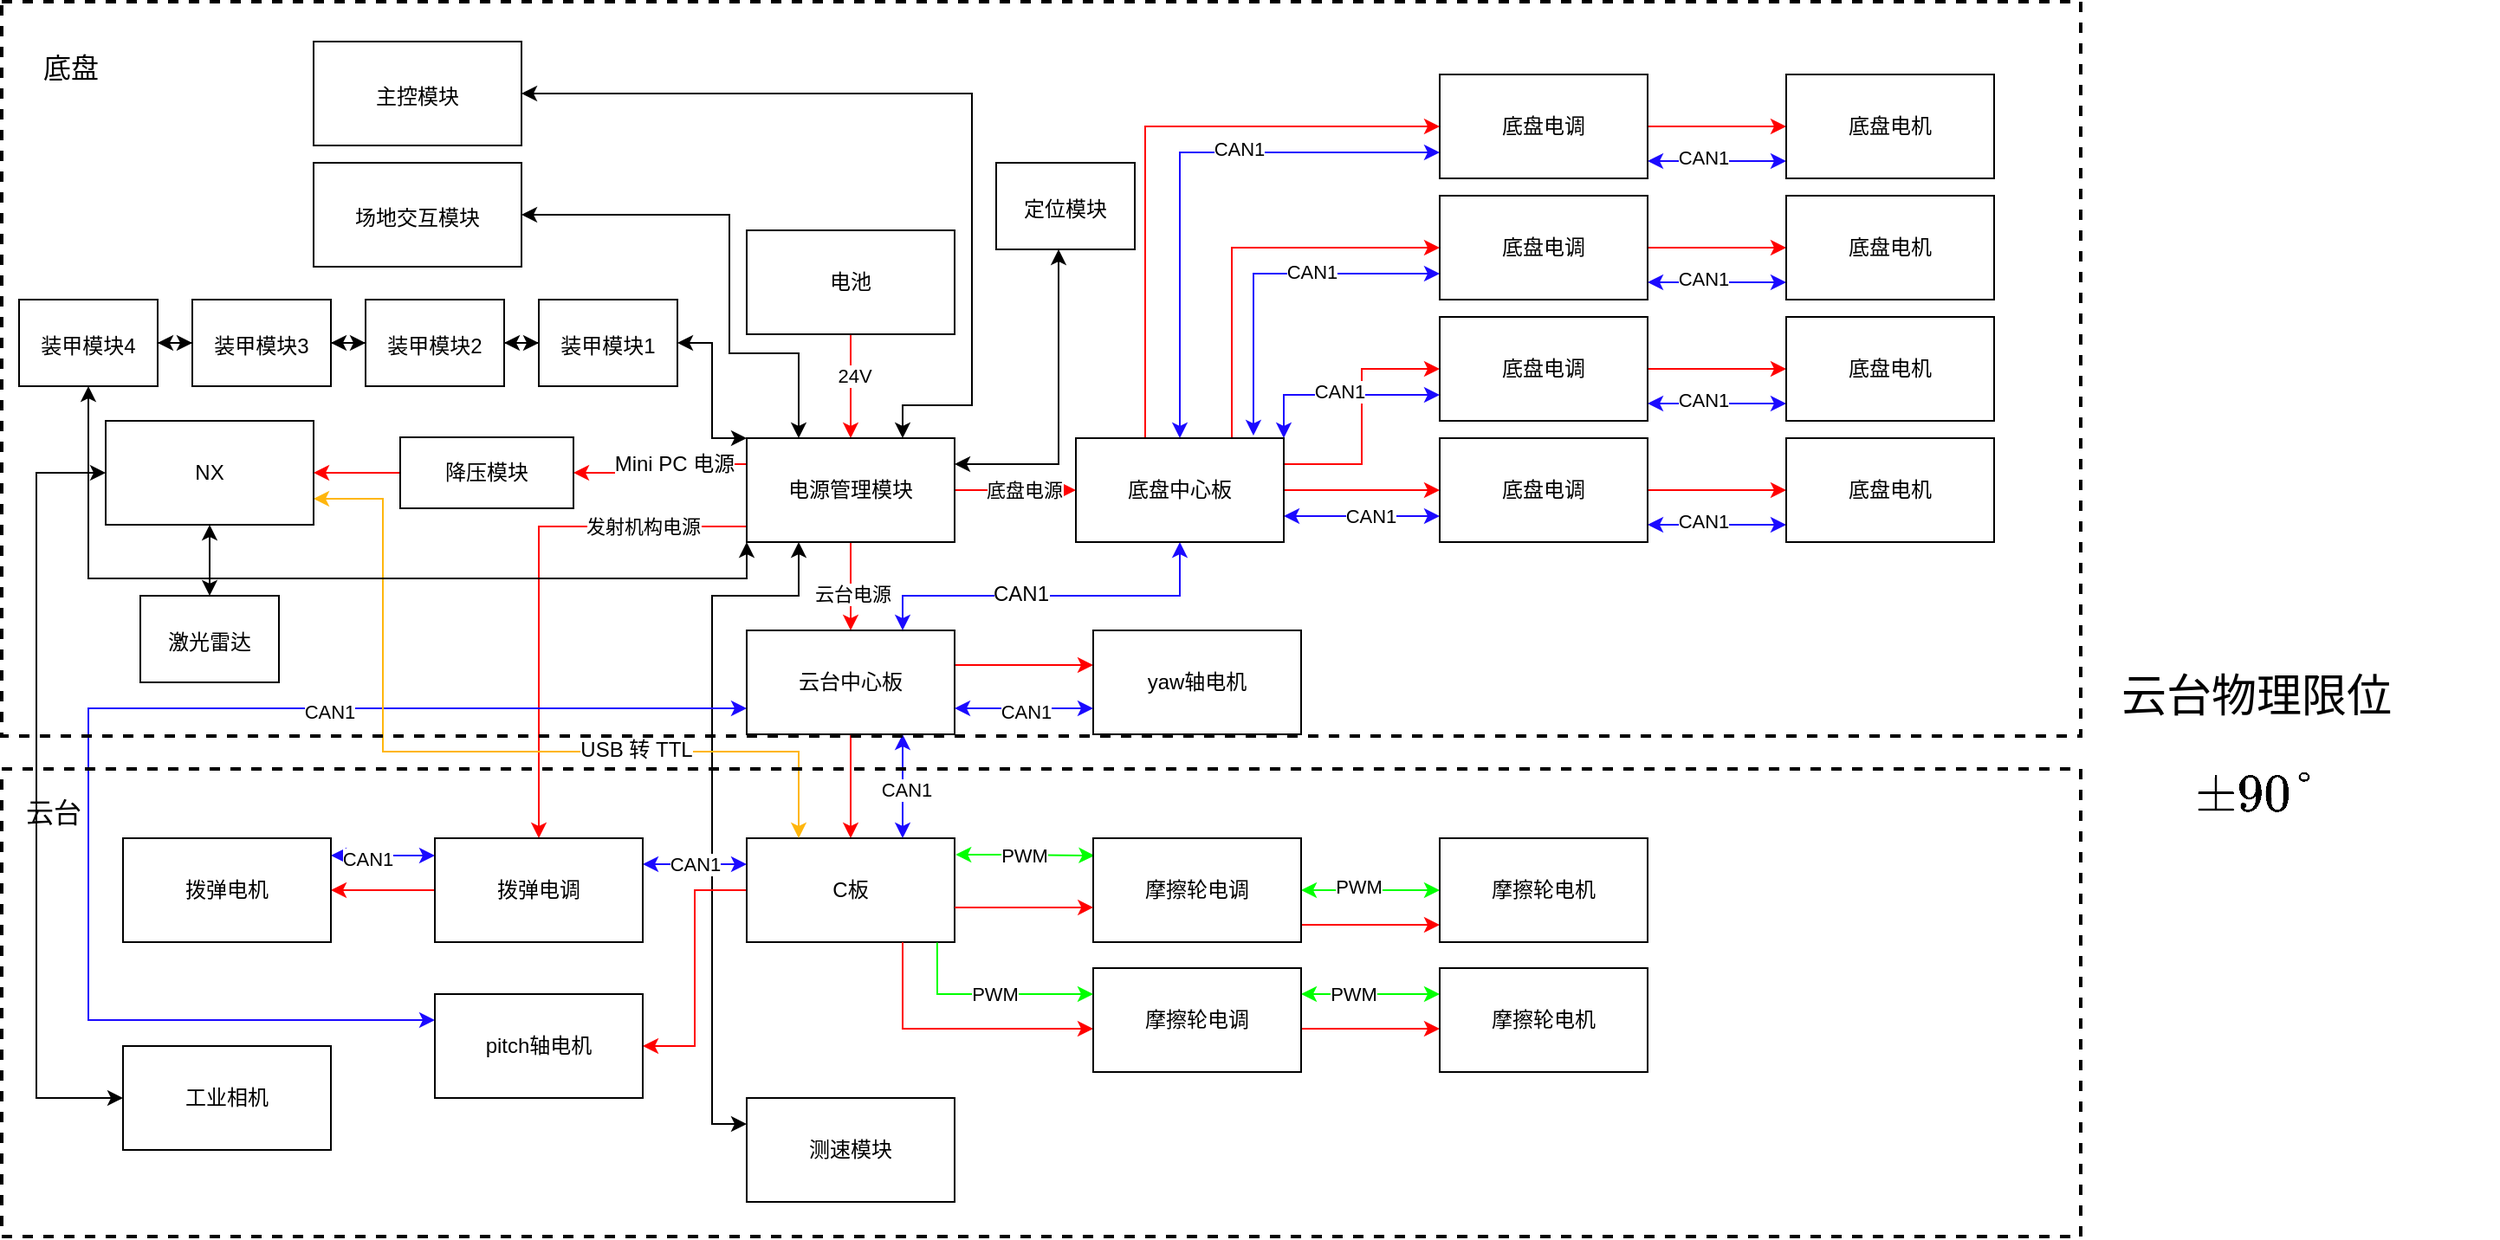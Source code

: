 <mxfile version="20.6.2" type="device" pages="2"><diagram id="ESiWAmaHsRVDn5nhh9F2" name="哨兵"><mxGraphModel dx="1865" dy="1805" grid="1" gridSize="10" guides="1" tooltips="1" connect="1" arrows="1" fold="1" page="1" pageScale="1" pageWidth="827" pageHeight="1169" math="1" shadow="0"><root><mxCell id="0"/><mxCell id="1" parent="0"/><mxCell id="ydPP6VlBL_EzPmVCBjYq-1" value="" style="edgeStyle=orthogonalEdgeStyle;rounded=0;orthogonalLoop=1;jettySize=auto;html=1;strokeColor=#FF0000;" parent="1" source="ydPP6VlBL_EzPmVCBjYq-3" target="ydPP6VlBL_EzPmVCBjYq-12" edge="1"><mxGeometry relative="1" as="geometry"/></mxCell><mxCell id="ydPP6VlBL_EzPmVCBjYq-2" value="24V" style="edgeLabel;html=1;align=center;verticalAlign=middle;resizable=0;points=[];" parent="ydPP6VlBL_EzPmVCBjYq-1" vertex="1" connectable="0"><mxGeometry x="-0.222" y="2" relative="1" as="geometry"><mxPoint as="offset"/></mxGeometry></mxCell><mxCell id="ydPP6VlBL_EzPmVCBjYq-3" value="电池" style="rounded=0;whiteSpace=wrap;html=1;" parent="1" vertex="1"><mxGeometry x="230" y="69" width="120" height="60" as="geometry"/></mxCell><mxCell id="ydPP6VlBL_EzPmVCBjYq-97" style="edgeStyle=orthogonalEdgeStyle;rounded=0;orthogonalLoop=1;jettySize=auto;html=1;entryX=0.5;entryY=0;entryDx=0;entryDy=0;strokeColor=#FF0000;" parent="1" source="ydPP6VlBL_EzPmVCBjYq-12" target="ydPP6VlBL_EzPmVCBjYq-82" edge="1"><mxGeometry relative="1" as="geometry"><mxPoint x="250" y="350" as="targetPoint"/><Array as="points"><mxPoint x="110" y="240"/></Array></mxGeometry></mxCell><mxCell id="ydPP6VlBL_EzPmVCBjYq-99" value="发射机构电源" style="edgeLabel;html=1;align=center;verticalAlign=middle;resizable=0;points=[];" parent="ydPP6VlBL_EzPmVCBjYq-97" vertex="1" connectable="0"><mxGeometry x="-0.776" y="1" relative="1" as="geometry"><mxPoint x="-27" y="-1" as="offset"/></mxGeometry></mxCell><mxCell id="ydPP6VlBL_EzPmVCBjYq-105" value="" style="edgeStyle=orthogonalEdgeStyle;rounded=0;orthogonalLoop=1;jettySize=auto;html=1;strokeColor=#FF0000;" parent="1" source="ydPP6VlBL_EzPmVCBjYq-12" target="ydPP6VlBL_EzPmVCBjYq-104" edge="1"><mxGeometry relative="1" as="geometry"/></mxCell><mxCell id="ydPP6VlBL_EzPmVCBjYq-106" value="云台电源" style="edgeLabel;html=1;align=center;verticalAlign=middle;resizable=0;points=[];" parent="ydPP6VlBL_EzPmVCBjYq-105" vertex="1" connectable="0"><mxGeometry x="0.186" y="1" relative="1" as="geometry"><mxPoint as="offset"/></mxGeometry></mxCell><mxCell id="2jHsebAuKxjdsQ7dmLrA-7" value="" style="edgeStyle=orthogonalEdgeStyle;rounded=0;orthogonalLoop=1;jettySize=auto;html=1;strokeColor=#FF0000;" parent="1" source="ydPP6VlBL_EzPmVCBjYq-12" target="2jHsebAuKxjdsQ7dmLrA-6" edge="1"><mxGeometry relative="1" as="geometry"/></mxCell><mxCell id="2jHsebAuKxjdsQ7dmLrA-8" value="底盘电源" style="edgeLabel;html=1;align=center;verticalAlign=middle;resizable=0;points=[];" parent="2jHsebAuKxjdsQ7dmLrA-7" vertex="1" connectable="0"><mxGeometry x="0.141" relative="1" as="geometry"><mxPoint as="offset"/></mxGeometry></mxCell><mxCell id="2jHsebAuKxjdsQ7dmLrA-23" style="edgeStyle=orthogonalEdgeStyle;rounded=0;orthogonalLoop=1;jettySize=auto;html=1;exitX=0.25;exitY=1;exitDx=0;exitDy=0;entryX=0;entryY=0.25;entryDx=0;entryDy=0;strokeColor=#000000;startArrow=classic;startFill=1;" parent="1" source="ydPP6VlBL_EzPmVCBjYq-12" target="2jHsebAuKxjdsQ7dmLrA-22" edge="1"><mxGeometry relative="1" as="geometry"><Array as="points"><mxPoint x="260" y="280"/><mxPoint x="210" y="280"/><mxPoint x="210" y="585"/></Array></mxGeometry></mxCell><mxCell id="CGjgM8OOhO6uAox99Zrn-10" style="edgeStyle=orthogonalEdgeStyle;rounded=0;orthogonalLoop=1;jettySize=auto;html=1;exitX=0;exitY=0.25;exitDx=0;exitDy=0;entryX=1;entryY=0.5;entryDx=0;entryDy=0;strokeColor=#FF0000;fontSize=12;startArrow=none;startFill=0;" parent="1" source="ydPP6VlBL_EzPmVCBjYq-12" target="CGjgM8OOhO6uAox99Zrn-9" edge="1"><mxGeometry relative="1" as="geometry"/></mxCell><mxCell id="CGjgM8OOhO6uAox99Zrn-11" value="Mini PC 电源" style="edgeLabel;html=1;align=center;verticalAlign=middle;resizable=0;points=[];fontSize=12;" parent="CGjgM8OOhO6uAox99Zrn-10" vertex="1" connectable="0"><mxGeometry x="-0.192" relative="1" as="geometry"><mxPoint as="offset"/></mxGeometry></mxCell><mxCell id="ydPP6VlBL_EzPmVCBjYq-12" value="电源管理模块" style="rounded=0;whiteSpace=wrap;html=1;" parent="1" vertex="1"><mxGeometry x="230" y="189" width="120" height="60" as="geometry"/></mxCell><mxCell id="ydPP6VlBL_EzPmVCBjYq-13" value="" style="edgeStyle=orthogonalEdgeStyle;rounded=0;orthogonalLoop=1;jettySize=auto;html=1;strokeColor=#1B0AFF;startArrow=classic;startFill=1;" parent="1" source="ydPP6VlBL_EzPmVCBjYq-17" target="ydPP6VlBL_EzPmVCBjYq-18" edge="1"><mxGeometry relative="1" as="geometry"><Array as="points"><mxPoint x="780" y="239"/><mxPoint x="780" y="239"/></Array></mxGeometry></mxCell><mxCell id="ydPP6VlBL_EzPmVCBjYq-14" value="CAN1" style="edgeLabel;html=1;align=center;verticalAlign=middle;resizable=0;points=[];" parent="ydPP6VlBL_EzPmVCBjYq-13" vertex="1" connectable="0"><mxGeometry x="-0.209" y="2" relative="1" as="geometry"><mxPoint as="offset"/></mxGeometry></mxCell><mxCell id="ydPP6VlBL_EzPmVCBjYq-15" value="" style="edgeStyle=orthogonalEdgeStyle;rounded=0;orthogonalLoop=1;jettySize=auto;html=1;strokeColor=#FF0000;" parent="1" source="ydPP6VlBL_EzPmVCBjYq-17" target="ydPP6VlBL_EzPmVCBjYq-18" edge="1"><mxGeometry relative="1" as="geometry"/></mxCell><mxCell id="2jHsebAuKxjdsQ7dmLrA-14" style="edgeStyle=orthogonalEdgeStyle;rounded=0;orthogonalLoop=1;jettySize=auto;html=1;exitX=0;exitY=0.75;exitDx=0;exitDy=0;entryX=1;entryY=0.75;entryDx=0;entryDy=0;strokeColor=#1B0AFF;startArrow=classic;startFill=1;" parent="1" source="ydPP6VlBL_EzPmVCBjYq-17" target="2jHsebAuKxjdsQ7dmLrA-6" edge="1"><mxGeometry relative="1" as="geometry"/></mxCell><mxCell id="2jHsebAuKxjdsQ7dmLrA-18" value="CAN1" style="edgeLabel;html=1;align=center;verticalAlign=middle;resizable=0;points=[];" parent="2jHsebAuKxjdsQ7dmLrA-14" vertex="1" connectable="0"><mxGeometry x="-0.1" relative="1" as="geometry"><mxPoint as="offset"/></mxGeometry></mxCell><mxCell id="ydPP6VlBL_EzPmVCBjYq-17" value="底盘电调" style="whiteSpace=wrap;html=1;rounded=0;" parent="1" vertex="1"><mxGeometry x="630" y="189" width="120" height="60" as="geometry"/></mxCell><mxCell id="ydPP6VlBL_EzPmVCBjYq-18" value="底盘电机" style="whiteSpace=wrap;html=1;rounded=0;" parent="1" vertex="1"><mxGeometry x="830" y="189" width="120" height="60" as="geometry"/></mxCell><mxCell id="ydPP6VlBL_EzPmVCBjYq-19" value="" style="edgeStyle=orthogonalEdgeStyle;rounded=0;orthogonalLoop=1;jettySize=auto;html=1;strokeColor=#1B0AFF;startArrow=classic;startFill=1;" parent="1" source="ydPP6VlBL_EzPmVCBjYq-23" target="ydPP6VlBL_EzPmVCBjYq-24" edge="1"><mxGeometry relative="1" as="geometry"><Array as="points"><mxPoint x="780" y="169"/><mxPoint x="780" y="169"/></Array></mxGeometry></mxCell><mxCell id="ydPP6VlBL_EzPmVCBjYq-20" value="CAN1" style="edgeLabel;html=1;align=center;verticalAlign=middle;resizable=0;points=[];" parent="ydPP6VlBL_EzPmVCBjYq-19" vertex="1" connectable="0"><mxGeometry x="-0.209" y="2" relative="1" as="geometry"><mxPoint as="offset"/></mxGeometry></mxCell><mxCell id="ydPP6VlBL_EzPmVCBjYq-21" value="" style="edgeStyle=orthogonalEdgeStyle;rounded=0;orthogonalLoop=1;jettySize=auto;html=1;strokeColor=#FF0000;" parent="1" source="ydPP6VlBL_EzPmVCBjYq-23" target="ydPP6VlBL_EzPmVCBjYq-24" edge="1"><mxGeometry relative="1" as="geometry"/></mxCell><mxCell id="ydPP6VlBL_EzPmVCBjYq-23" value="底盘电调" style="whiteSpace=wrap;html=1;rounded=0;" parent="1" vertex="1"><mxGeometry x="630" y="119" width="120" height="60" as="geometry"/></mxCell><mxCell id="ydPP6VlBL_EzPmVCBjYq-24" value="底盘电机" style="whiteSpace=wrap;html=1;rounded=0;" parent="1" vertex="1"><mxGeometry x="830" y="119" width="120" height="60" as="geometry"/></mxCell><mxCell id="ydPP6VlBL_EzPmVCBjYq-25" value="" style="edgeStyle=orthogonalEdgeStyle;rounded=0;orthogonalLoop=1;jettySize=auto;html=1;strokeColor=#1B0AFF;startArrow=classic;startFill=1;" parent="1" source="ydPP6VlBL_EzPmVCBjYq-29" target="ydPP6VlBL_EzPmVCBjYq-30" edge="1"><mxGeometry relative="1" as="geometry"><Array as="points"><mxPoint x="780" y="99"/><mxPoint x="780" y="99"/></Array></mxGeometry></mxCell><mxCell id="ydPP6VlBL_EzPmVCBjYq-26" value="CAN1" style="edgeLabel;html=1;align=center;verticalAlign=middle;resizable=0;points=[];" parent="ydPP6VlBL_EzPmVCBjYq-25" vertex="1" connectable="0"><mxGeometry x="-0.209" y="2" relative="1" as="geometry"><mxPoint as="offset"/></mxGeometry></mxCell><mxCell id="ydPP6VlBL_EzPmVCBjYq-27" value="" style="edgeStyle=orthogonalEdgeStyle;rounded=0;orthogonalLoop=1;jettySize=auto;html=1;strokeColor=#FF0000;" parent="1" source="ydPP6VlBL_EzPmVCBjYq-29" target="ydPP6VlBL_EzPmVCBjYq-30" edge="1"><mxGeometry relative="1" as="geometry"/></mxCell><mxCell id="2jHsebAuKxjdsQ7dmLrA-16" style="edgeStyle=orthogonalEdgeStyle;rounded=0;orthogonalLoop=1;jettySize=auto;html=1;exitX=0;exitY=0.75;exitDx=0;exitDy=0;entryX=0.854;entryY=-0.025;entryDx=0;entryDy=0;entryPerimeter=0;strokeColor=#1B0AFF;startArrow=classic;startFill=1;" parent="1" source="ydPP6VlBL_EzPmVCBjYq-29" target="2jHsebAuKxjdsQ7dmLrA-6" edge="1"><mxGeometry relative="1" as="geometry"/></mxCell><mxCell id="2jHsebAuKxjdsQ7dmLrA-20" value="CAN1" style="edgeLabel;html=1;align=center;verticalAlign=middle;resizable=0;points=[];" parent="2jHsebAuKxjdsQ7dmLrA-16" vertex="1" connectable="0"><mxGeometry x="-0.265" y="-1" relative="1" as="geometry"><mxPoint as="offset"/></mxGeometry></mxCell><mxCell id="ydPP6VlBL_EzPmVCBjYq-29" value="底盘电调" style="whiteSpace=wrap;html=1;rounded=0;" parent="1" vertex="1"><mxGeometry x="630" y="49" width="120" height="60" as="geometry"/></mxCell><mxCell id="ydPP6VlBL_EzPmVCBjYq-30" value="底盘电机" style="whiteSpace=wrap;html=1;rounded=0;" parent="1" vertex="1"><mxGeometry x="830" y="49" width="120" height="60" as="geometry"/></mxCell><mxCell id="ydPP6VlBL_EzPmVCBjYq-31" value="" style="edgeStyle=orthogonalEdgeStyle;rounded=0;orthogonalLoop=1;jettySize=auto;html=1;strokeColor=#1B0AFF;startArrow=classic;startFill=1;" parent="1" source="ydPP6VlBL_EzPmVCBjYq-35" target="ydPP6VlBL_EzPmVCBjYq-36" edge="1"><mxGeometry relative="1" as="geometry"><Array as="points"><mxPoint x="780" y="29"/><mxPoint x="780" y="29"/></Array></mxGeometry></mxCell><mxCell id="ydPP6VlBL_EzPmVCBjYq-32" value="CAN1" style="edgeLabel;html=1;align=center;verticalAlign=middle;resizable=0;points=[];" parent="ydPP6VlBL_EzPmVCBjYq-31" vertex="1" connectable="0"><mxGeometry x="-0.209" y="2" relative="1" as="geometry"><mxPoint as="offset"/></mxGeometry></mxCell><mxCell id="ydPP6VlBL_EzPmVCBjYq-33" value="" style="edgeStyle=orthogonalEdgeStyle;rounded=0;orthogonalLoop=1;jettySize=auto;html=1;strokeColor=#FF0000;" parent="1" source="ydPP6VlBL_EzPmVCBjYq-35" target="ydPP6VlBL_EzPmVCBjYq-36" edge="1"><mxGeometry relative="1" as="geometry"/></mxCell><mxCell id="2jHsebAuKxjdsQ7dmLrA-17" style="edgeStyle=orthogonalEdgeStyle;rounded=0;orthogonalLoop=1;jettySize=auto;html=1;exitX=0;exitY=0.75;exitDx=0;exitDy=0;entryX=0.5;entryY=0;entryDx=0;entryDy=0;strokeColor=#1B0AFF;startArrow=classic;startFill=1;" parent="1" source="ydPP6VlBL_EzPmVCBjYq-35" target="2jHsebAuKxjdsQ7dmLrA-6" edge="1"><mxGeometry relative="1" as="geometry"/></mxCell><mxCell id="2jHsebAuKxjdsQ7dmLrA-21" value="CAN1" style="edgeLabel;html=1;align=center;verticalAlign=middle;resizable=0;points=[];" parent="2jHsebAuKxjdsQ7dmLrA-17" vertex="1" connectable="0"><mxGeometry x="-0.262" y="-2" relative="1" as="geometry"><mxPoint as="offset"/></mxGeometry></mxCell><mxCell id="ydPP6VlBL_EzPmVCBjYq-35" value="底盘电调" style="whiteSpace=wrap;html=1;rounded=0;" parent="1" vertex="1"><mxGeometry x="630" y="-21" width="120" height="60" as="geometry"/></mxCell><mxCell id="ydPP6VlBL_EzPmVCBjYq-36" value="底盘电机" style="whiteSpace=wrap;html=1;rounded=0;" parent="1" vertex="1"><mxGeometry x="830" y="-21" width="120" height="60" as="geometry"/></mxCell><mxCell id="ydPP6VlBL_EzPmVCBjYq-43" value="" style="edgeStyle=orthogonalEdgeStyle;rounded=0;orthogonalLoop=1;jettySize=auto;html=1;strokeColor=#FF0000;exitX=0.5;exitY=1;exitDx=0;exitDy=0;" parent="1" source="ydPP6VlBL_EzPmVCBjYq-104" target="ydPP6VlBL_EzPmVCBjYq-53" edge="1"><mxGeometry relative="1" as="geometry"><mxPoint x="290" y="562.86" as="sourcePoint"/></mxGeometry></mxCell><mxCell id="2jHsebAuKxjdsQ7dmLrA-1" style="edgeStyle=orthogonalEdgeStyle;rounded=0;orthogonalLoop=1;jettySize=auto;html=1;entryX=1;entryY=0.5;entryDx=0;entryDy=0;strokeColor=#FF0000;" parent="1" source="ydPP6VlBL_EzPmVCBjYq-53" target="ydPP6VlBL_EzPmVCBjYq-72" edge="1"><mxGeometry relative="1" as="geometry"/></mxCell><mxCell id="ydPP6VlBL_EzPmVCBjYq-53" value="C板" style="whiteSpace=wrap;html=1;rounded=0;" parent="1" vertex="1"><mxGeometry x="230" y="420" width="120" height="60" as="geometry"/></mxCell><mxCell id="ydPP6VlBL_EzPmVCBjYq-54" value="" style="edgeStyle=orthogonalEdgeStyle;rounded=0;orthogonalLoop=1;jettySize=auto;html=1;strokeColor=#1B0AFF;exitX=0.75;exitY=0;exitDx=0;exitDy=0;entryX=0.75;entryY=1;entryDx=0;entryDy=0;startArrow=classic;startFill=1;" parent="1" source="ydPP6VlBL_EzPmVCBjYq-53" target="ydPP6VlBL_EzPmVCBjYq-104" edge="1"><mxGeometry relative="1" as="geometry"><mxPoint x="380" y="612.86" as="sourcePoint"/><mxPoint x="320" y="562.86" as="targetPoint"/><Array as="points"/></mxGeometry></mxCell><mxCell id="ydPP6VlBL_EzPmVCBjYq-55" value="CAN1" style="edgeLabel;html=1;align=center;verticalAlign=middle;resizable=0;points=[];" parent="ydPP6VlBL_EzPmVCBjYq-54" vertex="1" connectable="0"><mxGeometry x="-0.234" y="-2" relative="1" as="geometry"><mxPoint y="-5" as="offset"/></mxGeometry></mxCell><mxCell id="ydPP6VlBL_EzPmVCBjYq-58" value="" style="edgeStyle=orthogonalEdgeStyle;rounded=0;orthogonalLoop=1;jettySize=auto;html=1;strokeColor=#FF0000;startArrow=none;startFill=0;exitX=0.75;exitY=1;exitDx=0;exitDy=0;" parent="1" source="ydPP6VlBL_EzPmVCBjYq-53" target="ydPP6VlBL_EzPmVCBjYq-65" edge="1"><mxGeometry relative="1" as="geometry"><Array as="points"><mxPoint x="320" y="530"/></Array><mxPoint x="370" y="460" as="sourcePoint"/></mxGeometry></mxCell><mxCell id="ydPP6VlBL_EzPmVCBjYq-59" value="" style="edgeStyle=orthogonalEdgeStyle;rounded=0;orthogonalLoop=1;jettySize=auto;html=1;strokeColor=#00FF00;startArrow=classic;startFill=1;exitX=1.005;exitY=0.158;exitDx=0;exitDy=0;entryX=0.006;entryY=0.167;entryDx=0;entryDy=0;entryPerimeter=0;exitPerimeter=0;" parent="1" source="ydPP6VlBL_EzPmVCBjYq-53" target="ydPP6VlBL_EzPmVCBjYq-70" edge="1"><mxGeometry relative="1" as="geometry"><Array as="points"><mxPoint x="380" y="429"/></Array><mxPoint x="380" y="440" as="sourcePoint"/></mxGeometry></mxCell><mxCell id="ydPP6VlBL_EzPmVCBjYq-60" value="PWM" style="edgeLabel;html=1;align=center;verticalAlign=middle;resizable=0;points=[];" parent="ydPP6VlBL_EzPmVCBjYq-59" vertex="1" connectable="0"><mxGeometry x="0.214" y="3" relative="1" as="geometry"><mxPoint x="-9" y="3" as="offset"/></mxGeometry></mxCell><mxCell id="ydPP6VlBL_EzPmVCBjYq-62" value="" style="edgeStyle=orthogonalEdgeStyle;rounded=0;orthogonalLoop=1;jettySize=auto;html=1;strokeColor=#FF0000;startArrow=none;startFill=0;" parent="1" source="ydPP6VlBL_EzPmVCBjYq-65" target="ydPP6VlBL_EzPmVCBjYq-66" edge="1"><mxGeometry relative="1" as="geometry"><Array as="points"><mxPoint x="580" y="530"/><mxPoint x="580" y="530"/></Array></mxGeometry></mxCell><mxCell id="ydPP6VlBL_EzPmVCBjYq-63" value="" style="edgeStyle=orthogonalEdgeStyle;rounded=0;orthogonalLoop=1;jettySize=auto;html=1;strokeColor=#00FF00;startArrow=classic;startFill=1;" parent="1" source="ydPP6VlBL_EzPmVCBjYq-65" target="ydPP6VlBL_EzPmVCBjYq-66" edge="1"><mxGeometry relative="1" as="geometry"><Array as="points"><mxPoint x="570" y="510"/><mxPoint x="570" y="510"/></Array></mxGeometry></mxCell><mxCell id="ydPP6VlBL_EzPmVCBjYq-64" value="PWM" style="edgeLabel;html=1;align=center;verticalAlign=middle;resizable=0;points=[];" parent="ydPP6VlBL_EzPmVCBjYq-63" vertex="1" connectable="0"><mxGeometry x="-0.252" relative="1" as="geometry"><mxPoint as="offset"/></mxGeometry></mxCell><mxCell id="ydPP6VlBL_EzPmVCBjYq-65" value="摩擦轮电调" style="whiteSpace=wrap;html=1;rounded=0;" parent="1" vertex="1"><mxGeometry x="430" y="495" width="120" height="60" as="geometry"/></mxCell><mxCell id="ydPP6VlBL_EzPmVCBjYq-66" value="摩擦轮电机" style="whiteSpace=wrap;html=1;rounded=0;" parent="1" vertex="1"><mxGeometry x="630" y="495" width="120" height="60" as="geometry"/></mxCell><mxCell id="ydPP6VlBL_EzPmVCBjYq-67" value="" style="edgeStyle=orthogonalEdgeStyle;rounded=0;orthogonalLoop=1;jettySize=auto;html=1;strokeColor=#FF0000;startArrow=none;startFill=0;" parent="1" source="ydPP6VlBL_EzPmVCBjYq-70" target="ydPP6VlBL_EzPmVCBjYq-71" edge="1"><mxGeometry relative="1" as="geometry"><Array as="points"><mxPoint x="600" y="470"/><mxPoint x="600" y="470"/></Array></mxGeometry></mxCell><mxCell id="ydPP6VlBL_EzPmVCBjYq-68" value="" style="edgeStyle=orthogonalEdgeStyle;rounded=0;orthogonalLoop=1;jettySize=auto;html=1;strokeColor=#00FF00;startArrow=classic;startFill=1;" parent="1" source="ydPP6VlBL_EzPmVCBjYq-70" target="ydPP6VlBL_EzPmVCBjYq-71" edge="1"><mxGeometry relative="1" as="geometry"/></mxCell><mxCell id="ydPP6VlBL_EzPmVCBjYq-69" value="PWM" style="edgeLabel;html=1;align=center;verticalAlign=middle;resizable=0;points=[];" parent="ydPP6VlBL_EzPmVCBjYq-68" vertex="1" connectable="0"><mxGeometry x="-0.193" y="2" relative="1" as="geometry"><mxPoint as="offset"/></mxGeometry></mxCell><mxCell id="ydPP6VlBL_EzPmVCBjYq-70" value="摩擦轮电调" style="whiteSpace=wrap;html=1;rounded=0;" parent="1" vertex="1"><mxGeometry x="430" y="420" width="120" height="60" as="geometry"/></mxCell><mxCell id="ydPP6VlBL_EzPmVCBjYq-71" value="摩擦轮电机" style="whiteSpace=wrap;html=1;rounded=0;" parent="1" vertex="1"><mxGeometry x="630" y="420" width="120" height="60" as="geometry"/></mxCell><mxCell id="2jHsebAuKxjdsQ7dmLrA-4" style="edgeStyle=orthogonalEdgeStyle;rounded=0;orthogonalLoop=1;jettySize=auto;html=1;exitX=0;exitY=0.25;exitDx=0;exitDy=0;strokeColor=#1B0AFF;entryX=0;entryY=0.75;entryDx=0;entryDy=0;startArrow=classic;startFill=1;" parent="1" source="ydPP6VlBL_EzPmVCBjYq-72" target="ydPP6VlBL_EzPmVCBjYq-104" edge="1"><mxGeometry relative="1" as="geometry"><mxPoint x="190" y="310" as="targetPoint"/><Array as="points"><mxPoint x="-150" y="525"/><mxPoint x="-150" y="345"/></Array></mxGeometry></mxCell><mxCell id="2jHsebAuKxjdsQ7dmLrA-5" value="CAN1" style="edgeLabel;html=1;align=center;verticalAlign=middle;resizable=0;points=[];" parent="2jHsebAuKxjdsQ7dmLrA-4" vertex="1" connectable="0"><mxGeometry x="0.364" y="-2" relative="1" as="geometry"><mxPoint as="offset"/></mxGeometry></mxCell><mxCell id="ydPP6VlBL_EzPmVCBjYq-72" value="pitch轴电机" style="whiteSpace=wrap;html=1;rounded=0;" parent="1" vertex="1"><mxGeometry x="50" y="510" width="120" height="60" as="geometry"/></mxCell><mxCell id="ydPP6VlBL_EzPmVCBjYq-74" value="" style="endArrow=classic;html=1;rounded=0;strokeColor=#FF0000;entryX=0.001;entryY=0.666;entryDx=0;entryDy=0;exitX=1;exitY=0.666;exitDx=0;exitDy=0;exitPerimeter=0;entryPerimeter=0;" parent="1" source="ydPP6VlBL_EzPmVCBjYq-53" target="ydPP6VlBL_EzPmVCBjYq-70" edge="1"><mxGeometry width="50" height="50" relative="1" as="geometry"><mxPoint x="360" y="470" as="sourcePoint"/><mxPoint x="370" y="440" as="targetPoint"/><Array as="points"/></mxGeometry></mxCell><mxCell id="ydPP6VlBL_EzPmVCBjYq-75" value="" style="endArrow=classic;html=1;rounded=0;strokeColor=#00FF00;entryX=0;entryY=0.25;entryDx=0;entryDy=0;exitX=0.916;exitY=1.005;exitDx=0;exitDy=0;exitPerimeter=0;" parent="1" source="ydPP6VlBL_EzPmVCBjYq-53" target="ydPP6VlBL_EzPmVCBjYq-65" edge="1"><mxGeometry width="50" height="50" relative="1" as="geometry"><mxPoint x="380" y="430" as="sourcePoint"/><mxPoint x="390" y="430" as="targetPoint"/><Array as="points"><mxPoint x="340" y="510"/><mxPoint x="380" y="510"/></Array></mxGeometry></mxCell><mxCell id="ydPP6VlBL_EzPmVCBjYq-111" value="PWM" style="edgeLabel;html=1;align=center;verticalAlign=middle;resizable=0;points=[];" parent="ydPP6VlBL_EzPmVCBjYq-75" vertex="1" connectable="0"><mxGeometry x="0.033" relative="1" as="geometry"><mxPoint as="offset"/></mxGeometry></mxCell><mxCell id="ydPP6VlBL_EzPmVCBjYq-79" value="" style="edgeStyle=orthogonalEdgeStyle;rounded=0;orthogonalLoop=1;jettySize=auto;html=1;strokeColor=#1B0AFF;startArrow=classic;startFill=1;" parent="1" source="ydPP6VlBL_EzPmVCBjYq-82" target="ydPP6VlBL_EzPmVCBjYq-83" edge="1"><mxGeometry relative="1" as="geometry"><Array as="points"><mxPoint x="30" y="430"/><mxPoint x="30" y="430"/></Array></mxGeometry></mxCell><mxCell id="ydPP6VlBL_EzPmVCBjYq-80" value="CAN1" style="edgeLabel;html=1;align=center;verticalAlign=middle;resizable=0;points=[];" parent="ydPP6VlBL_EzPmVCBjYq-79" vertex="1" connectable="0"><mxGeometry x="0.304" y="2" relative="1" as="geometry"><mxPoint as="offset"/></mxGeometry></mxCell><mxCell id="ydPP6VlBL_EzPmVCBjYq-81" value="" style="edgeStyle=orthogonalEdgeStyle;rounded=0;orthogonalLoop=1;jettySize=auto;html=1;strokeColor=#FF0000;startArrow=none;startFill=0;" parent="1" source="ydPP6VlBL_EzPmVCBjYq-82" target="ydPP6VlBL_EzPmVCBjYq-83" edge="1"><mxGeometry relative="1" as="geometry"/></mxCell><mxCell id="2jHsebAuKxjdsQ7dmLrA-2" style="edgeStyle=orthogonalEdgeStyle;rounded=0;orthogonalLoop=1;jettySize=auto;html=1;exitX=1;exitY=0.25;exitDx=0;exitDy=0;entryX=0;entryY=0.25;entryDx=0;entryDy=0;strokeColor=#1B0AFF;startArrow=classic;startFill=1;" parent="1" source="ydPP6VlBL_EzPmVCBjYq-82" target="ydPP6VlBL_EzPmVCBjYq-53" edge="1"><mxGeometry relative="1" as="geometry"/></mxCell><mxCell id="2jHsebAuKxjdsQ7dmLrA-3" value="CAN1" style="edgeLabel;html=1;align=center;verticalAlign=middle;resizable=0;points=[];" parent="2jHsebAuKxjdsQ7dmLrA-2" vertex="1" connectable="0"><mxGeometry x="-0.143" relative="1" as="geometry"><mxPoint x="4" as="offset"/></mxGeometry></mxCell><mxCell id="ydPP6VlBL_EzPmVCBjYq-82" value="拨弹电调" style="rounded=0;whiteSpace=wrap;html=1;" parent="1" vertex="1"><mxGeometry x="50" y="420" width="120" height="60" as="geometry"/></mxCell><mxCell id="ydPP6VlBL_EzPmVCBjYq-83" value="拨弹电机" style="whiteSpace=wrap;html=1;rounded=0;" parent="1" vertex="1"><mxGeometry x="-130" y="420" width="120" height="60" as="geometry"/></mxCell><mxCell id="CGjgM8OOhO6uAox99Zrn-13" style="edgeStyle=orthogonalEdgeStyle;rounded=0;orthogonalLoop=1;jettySize=auto;html=1;exitX=1;exitY=0.75;exitDx=0;exitDy=0;entryX=0.25;entryY=0;entryDx=0;entryDy=0;strokeColor=#FFB60D;fontSize=12;startArrow=classic;startFill=1;" parent="1" source="ydPP6VlBL_EzPmVCBjYq-101" target="ydPP6VlBL_EzPmVCBjYq-53" edge="1"><mxGeometry relative="1" as="geometry"><Array as="points"><mxPoint x="20" y="224"/><mxPoint x="20" y="370"/><mxPoint x="260" y="370"/></Array></mxGeometry></mxCell><mxCell id="CGjgM8OOhO6uAox99Zrn-14" value="USB 转 TTL" style="edgeLabel;html=1;align=center;verticalAlign=middle;resizable=0;points=[];fontSize=12;" parent="CGjgM8OOhO6uAox99Zrn-13" vertex="1" connectable="0"><mxGeometry x="0.396" y="1" relative="1" as="geometry"><mxPoint as="offset"/></mxGeometry></mxCell><mxCell id="ydPP6VlBL_EzPmVCBjYq-101" value="NX" style="rounded=0;whiteSpace=wrap;html=1;strokeWidth=1;fillColor=default;" parent="1" vertex="1"><mxGeometry x="-140" y="179" width="120" height="60" as="geometry"/></mxCell><mxCell id="ydPP6VlBL_EzPmVCBjYq-108" value="" style="edgeStyle=orthogonalEdgeStyle;rounded=0;orthogonalLoop=1;jettySize=auto;html=1;strokeColor=#FF0000;" parent="1" source="ydPP6VlBL_EzPmVCBjYq-104" target="ydPP6VlBL_EzPmVCBjYq-107" edge="1"><mxGeometry relative="1" as="geometry"><Array as="points"><mxPoint x="380" y="320"/><mxPoint x="380" y="320"/></Array></mxGeometry></mxCell><mxCell id="ydPP6VlBL_EzPmVCBjYq-104" value="云台中心板" style="rounded=0;whiteSpace=wrap;html=1;strokeWidth=1;fillColor=default;" parent="1" vertex="1"><mxGeometry x="230" y="300" width="120" height="60" as="geometry"/></mxCell><mxCell id="ydPP6VlBL_EzPmVCBjYq-107" value="yaw轴电机" style="rounded=0;whiteSpace=wrap;html=1;" parent="1" vertex="1"><mxGeometry x="430" y="300" width="120" height="60" as="geometry"/></mxCell><mxCell id="ydPP6VlBL_EzPmVCBjYq-109" value="" style="edgeStyle=orthogonalEdgeStyle;rounded=0;orthogonalLoop=1;jettySize=auto;html=1;strokeColor=#1B0AFF;startArrow=classic;startFill=1;exitX=0;exitY=0.75;exitDx=0;exitDy=0;entryX=1;entryY=0.75;entryDx=0;entryDy=0;" parent="1" source="ydPP6VlBL_EzPmVCBjYq-107" target="ydPP6VlBL_EzPmVCBjYq-104" edge="1"><mxGeometry relative="1" as="geometry"><Array as="points"><mxPoint x="400" y="345"/><mxPoint x="400" y="345"/></Array><mxPoint x="60.0" y="420.0" as="sourcePoint"/><mxPoint y="420.0" as="targetPoint"/></mxGeometry></mxCell><mxCell id="ydPP6VlBL_EzPmVCBjYq-110" value="CAN1" style="edgeLabel;html=1;align=center;verticalAlign=middle;resizable=0;points=[];" parent="ydPP6VlBL_EzPmVCBjYq-109" vertex="1" connectable="0"><mxGeometry x="0.304" y="2" relative="1" as="geometry"><mxPoint x="13" as="offset"/></mxGeometry></mxCell><mxCell id="2jHsebAuKxjdsQ7dmLrA-9" style="edgeStyle=orthogonalEdgeStyle;rounded=0;orthogonalLoop=1;jettySize=auto;html=1;entryX=0;entryY=0.5;entryDx=0;entryDy=0;strokeColor=#FF0000;" parent="1" source="2jHsebAuKxjdsQ7dmLrA-6" target="ydPP6VlBL_EzPmVCBjYq-17" edge="1"><mxGeometry relative="1" as="geometry"/></mxCell><mxCell id="2jHsebAuKxjdsQ7dmLrA-11" style="edgeStyle=orthogonalEdgeStyle;rounded=0;orthogonalLoop=1;jettySize=auto;html=1;exitX=1;exitY=0.25;exitDx=0;exitDy=0;entryX=0;entryY=0.5;entryDx=0;entryDy=0;strokeColor=#FF0000;" parent="1" source="2jHsebAuKxjdsQ7dmLrA-6" target="ydPP6VlBL_EzPmVCBjYq-23" edge="1"><mxGeometry relative="1" as="geometry"/></mxCell><mxCell id="2jHsebAuKxjdsQ7dmLrA-12" style="edgeStyle=orthogonalEdgeStyle;rounded=0;orthogonalLoop=1;jettySize=auto;html=1;exitX=0.75;exitY=0;exitDx=0;exitDy=0;entryX=0;entryY=0.5;entryDx=0;entryDy=0;strokeColor=#FF0000;" parent="1" source="2jHsebAuKxjdsQ7dmLrA-6" target="ydPP6VlBL_EzPmVCBjYq-29" edge="1"><mxGeometry relative="1" as="geometry"/></mxCell><mxCell id="2jHsebAuKxjdsQ7dmLrA-13" style="edgeStyle=orthogonalEdgeStyle;rounded=0;orthogonalLoop=1;jettySize=auto;html=1;exitX=0.25;exitY=0;exitDx=0;exitDy=0;entryX=0;entryY=0.5;entryDx=0;entryDy=0;strokeColor=#FF0000;" parent="1" source="2jHsebAuKxjdsQ7dmLrA-6" target="ydPP6VlBL_EzPmVCBjYq-35" edge="1"><mxGeometry relative="1" as="geometry"><Array as="points"><mxPoint x="460" y="189"/><mxPoint x="460" y="9"/></Array></mxGeometry></mxCell><mxCell id="2jHsebAuKxjdsQ7dmLrA-15" style="edgeStyle=orthogonalEdgeStyle;rounded=0;orthogonalLoop=1;jettySize=auto;html=1;exitX=1;exitY=0;exitDx=0;exitDy=0;entryX=0;entryY=0.75;entryDx=0;entryDy=0;strokeColor=#1B0AFF;startArrow=classic;startFill=1;" parent="1" source="2jHsebAuKxjdsQ7dmLrA-6" target="ydPP6VlBL_EzPmVCBjYq-23" edge="1"><mxGeometry relative="1" as="geometry"/></mxCell><mxCell id="2jHsebAuKxjdsQ7dmLrA-19" value="CAN1" style="edgeLabel;html=1;align=center;verticalAlign=middle;resizable=0;points=[];" parent="2jHsebAuKxjdsQ7dmLrA-15" vertex="1" connectable="0"><mxGeometry x="-0.011" y="2" relative="1" as="geometry"><mxPoint as="offset"/></mxGeometry></mxCell><mxCell id="CGjgM8OOhO6uAox99Zrn-7" style="edgeStyle=orthogonalEdgeStyle;rounded=0;orthogonalLoop=1;jettySize=auto;html=1;entryX=0.75;entryY=0;entryDx=0;entryDy=0;strokeColor=#1B0AFF;fontSize=12;startArrow=classic;startFill=1;" parent="1" source="2jHsebAuKxjdsQ7dmLrA-6" target="ydPP6VlBL_EzPmVCBjYq-104" edge="1"><mxGeometry relative="1" as="geometry"><Array as="points"><mxPoint x="480" y="280"/><mxPoint x="320" y="280"/></Array></mxGeometry></mxCell><mxCell id="CGjgM8OOhO6uAox99Zrn-8" value="CAN1" style="edgeLabel;html=1;align=center;verticalAlign=middle;resizable=0;points=[];fontSize=12;" parent="CGjgM8OOhO6uAox99Zrn-7" vertex="1" connectable="0"><mxGeometry x="0.168" y="-1" relative="1" as="geometry"><mxPoint as="offset"/></mxGeometry></mxCell><mxCell id="2jHsebAuKxjdsQ7dmLrA-6" value="底盘中心板" style="rounded=0;whiteSpace=wrap;html=1;" parent="1" vertex="1"><mxGeometry x="420" y="189" width="120" height="60" as="geometry"/></mxCell><mxCell id="2jHsebAuKxjdsQ7dmLrA-22" value="测速模块" style="rounded=0;whiteSpace=wrap;html=1;strokeWidth=1;fillColor=default;" parent="1" vertex="1"><mxGeometry x="230" y="570" width="120" height="60" as="geometry"/></mxCell><mxCell id="2jHsebAuKxjdsQ7dmLrA-25" value="&lt;font style=&quot;font-size: 16px;&quot;&gt;底盘&lt;/font&gt;" style="text;html=1;strokeColor=none;fillColor=none;align=center;verticalAlign=middle;whiteSpace=wrap;rounded=0;dashed=1;strokeWidth=2;" parent="1" vertex="1"><mxGeometry x="-190" y="-40" width="60" height="30" as="geometry"/></mxCell><mxCell id="2jHsebAuKxjdsQ7dmLrA-26" value="" style="rounded=0;whiteSpace=wrap;html=1;strokeWidth=2;fillColor=none;dashed=1;" parent="1" vertex="1"><mxGeometry x="-200" y="380" width="1200" height="270" as="geometry"/></mxCell><mxCell id="2jHsebAuKxjdsQ7dmLrA-27" value="&lt;font style=&quot;font-size: 16px;&quot;&gt;云台&lt;/font&gt;" style="text;html=1;strokeColor=none;fillColor=none;align=center;verticalAlign=middle;whiteSpace=wrap;rounded=0;dashed=1;strokeWidth=2;" parent="1" vertex="1"><mxGeometry x="-200" y="390" width="60" height="30" as="geometry"/></mxCell><mxCell id="2jHsebAuKxjdsQ7dmLrA-34" style="edgeStyle=orthogonalEdgeStyle;rounded=0;orthogonalLoop=1;jettySize=auto;html=1;exitX=1;exitY=0.5;exitDx=0;exitDy=0;entryX=0.25;entryY=0;entryDx=0;entryDy=0;strokeColor=#000000;fontSize=12;startArrow=classic;startFill=1;" parent="1" source="2jHsebAuKxjdsQ7dmLrA-30" target="ydPP6VlBL_EzPmVCBjYq-12" edge="1"><mxGeometry relative="1" as="geometry"><Array as="points"><mxPoint x="220" y="60"/><mxPoint x="220" y="140"/><mxPoint x="260" y="140"/></Array></mxGeometry></mxCell><mxCell id="2jHsebAuKxjdsQ7dmLrA-30" value="&lt;font style=&quot;font-size: 12px;&quot;&gt;场地交互模块&lt;/font&gt;" style="rounded=0;whiteSpace=wrap;html=1;strokeWidth=1;fontSize=16;fillColor=default;" parent="1" vertex="1"><mxGeometry x="-20" y="30" width="120" height="60" as="geometry"/></mxCell><mxCell id="2jHsebAuKxjdsQ7dmLrA-35" style="edgeStyle=orthogonalEdgeStyle;rounded=0;orthogonalLoop=1;jettySize=auto;html=1;entryX=0.75;entryY=0;entryDx=0;entryDy=0;strokeColor=#000000;fontSize=12;startArrow=classic;startFill=1;" parent="1" source="2jHsebAuKxjdsQ7dmLrA-31" target="ydPP6VlBL_EzPmVCBjYq-12" edge="1"><mxGeometry relative="1" as="geometry"><Array as="points"><mxPoint x="360" y="-10"/><mxPoint x="360" y="170"/><mxPoint x="320" y="170"/></Array></mxGeometry></mxCell><mxCell id="2jHsebAuKxjdsQ7dmLrA-31" value="&lt;font style=&quot;font-size: 12px;&quot;&gt;主控模块&lt;/font&gt;" style="rounded=0;whiteSpace=wrap;html=1;strokeWidth=1;fontSize=16;fillColor=default;" parent="1" vertex="1"><mxGeometry x="-20" y="-40" width="120" height="60" as="geometry"/></mxCell><mxCell id="2jHsebAuKxjdsQ7dmLrA-41" style="edgeStyle=orthogonalEdgeStyle;rounded=0;orthogonalLoop=1;jettySize=auto;html=1;exitX=1;exitY=0.5;exitDx=0;exitDy=0;entryX=0;entryY=0;entryDx=0;entryDy=0;strokeColor=#000000;fontSize=12;startArrow=classic;startFill=1;" parent="1" source="2jHsebAuKxjdsQ7dmLrA-36" target="ydPP6VlBL_EzPmVCBjYq-12" edge="1"><mxGeometry relative="1" as="geometry"><Array as="points"><mxPoint x="210" y="134"/><mxPoint x="210" y="189"/></Array></mxGeometry></mxCell><mxCell id="2jHsebAuKxjdsQ7dmLrA-36" value="&lt;font style=&quot;font-size: 12px;&quot;&gt;装甲模块1&lt;/font&gt;" style="rounded=0;whiteSpace=wrap;html=1;strokeWidth=1;fontSize=16;fillColor=default;" parent="1" vertex="1"><mxGeometry x="110" y="109" width="80" height="50" as="geometry"/></mxCell><mxCell id="2jHsebAuKxjdsQ7dmLrA-45" style="edgeStyle=orthogonalEdgeStyle;rounded=0;orthogonalLoop=1;jettySize=auto;html=1;entryX=0;entryY=0.5;entryDx=0;entryDy=0;strokeColor=#000000;fontSize=12;startArrow=classic;startFill=1;" parent="1" source="2jHsebAuKxjdsQ7dmLrA-42" target="2jHsebAuKxjdsQ7dmLrA-36" edge="1"><mxGeometry relative="1" as="geometry"/></mxCell><mxCell id="2jHsebAuKxjdsQ7dmLrA-42" value="&lt;font style=&quot;font-size: 12px;&quot;&gt;装甲模块2&lt;/font&gt;" style="rounded=0;whiteSpace=wrap;html=1;strokeWidth=1;fontSize=16;fillColor=default;" parent="1" vertex="1"><mxGeometry x="10" y="109" width="80" height="50" as="geometry"/></mxCell><mxCell id="2jHsebAuKxjdsQ7dmLrA-46" value="" style="edgeStyle=orthogonalEdgeStyle;rounded=0;orthogonalLoop=1;jettySize=auto;html=1;strokeColor=#000000;fontSize=12;startArrow=classic;startFill=1;" parent="1" source="2jHsebAuKxjdsQ7dmLrA-43" target="2jHsebAuKxjdsQ7dmLrA-42" edge="1"><mxGeometry relative="1" as="geometry"/></mxCell><mxCell id="2jHsebAuKxjdsQ7dmLrA-43" value="&lt;font style=&quot;font-size: 12px;&quot;&gt;装甲模块3&lt;/font&gt;" style="rounded=0;whiteSpace=wrap;html=1;strokeWidth=1;fontSize=16;fillColor=default;" parent="1" vertex="1"><mxGeometry x="-90" y="109" width="80" height="50" as="geometry"/></mxCell><mxCell id="2jHsebAuKxjdsQ7dmLrA-47" value="" style="edgeStyle=orthogonalEdgeStyle;rounded=0;orthogonalLoop=1;jettySize=auto;html=1;strokeColor=#000000;fontSize=12;startArrow=classic;startFill=1;" parent="1" source="2jHsebAuKxjdsQ7dmLrA-44" target="2jHsebAuKxjdsQ7dmLrA-43" edge="1"><mxGeometry relative="1" as="geometry"/></mxCell><mxCell id="2jHsebAuKxjdsQ7dmLrA-48" style="edgeStyle=orthogonalEdgeStyle;rounded=0;orthogonalLoop=1;jettySize=auto;html=1;exitX=0.5;exitY=1;exitDx=0;exitDy=0;entryX=0;entryY=1;entryDx=0;entryDy=0;strokeColor=#000000;fontSize=12;startArrow=classic;startFill=1;" parent="1" source="2jHsebAuKxjdsQ7dmLrA-44" target="ydPP6VlBL_EzPmVCBjYq-12" edge="1"><mxGeometry relative="1" as="geometry"><Array as="points"><mxPoint x="-150" y="270"/><mxPoint x="230" y="270"/></Array></mxGeometry></mxCell><mxCell id="2jHsebAuKxjdsQ7dmLrA-44" value="&lt;font style=&quot;font-size: 12px;&quot;&gt;装甲模块4&lt;/font&gt;" style="rounded=0;whiteSpace=wrap;html=1;strokeWidth=1;fontSize=16;fillColor=default;" parent="1" vertex="1"><mxGeometry x="-190" y="109" width="80" height="50" as="geometry"/></mxCell><mxCell id="2jHsebAuKxjdsQ7dmLrA-49" value="" style="rounded=0;whiteSpace=wrap;html=1;strokeWidth=2;fillColor=none;dashed=1;" parent="1" vertex="1"><mxGeometry x="-200" y="-63" width="1200" height="424" as="geometry"/></mxCell><mxCell id="CGjgM8OOhO6uAox99Zrn-2" value="" style="edgeStyle=orthogonalEdgeStyle;rounded=0;orthogonalLoop=1;jettySize=auto;html=1;strokeColor=#000000;fontSize=12;startArrow=classic;startFill=1;" parent="1" source="CGjgM8OOhO6uAox99Zrn-1" target="ydPP6VlBL_EzPmVCBjYq-101" edge="1"><mxGeometry relative="1" as="geometry"/></mxCell><mxCell id="CGjgM8OOhO6uAox99Zrn-1" value="&lt;font style=&quot;font-size: 12px;&quot;&gt;激光雷达&lt;/font&gt;" style="rounded=0;whiteSpace=wrap;html=1;strokeWidth=1;fontSize=16;fillColor=default;" parent="1" vertex="1"><mxGeometry x="-120" y="280" width="80" height="50" as="geometry"/></mxCell><mxCell id="CGjgM8OOhO6uAox99Zrn-5" style="edgeStyle=orthogonalEdgeStyle;rounded=0;orthogonalLoop=1;jettySize=auto;html=1;entryX=0;entryY=0.5;entryDx=0;entryDy=0;strokeColor=#000000;fontSize=12;startArrow=classic;startFill=1;" parent="1" source="CGjgM8OOhO6uAox99Zrn-3" target="ydPP6VlBL_EzPmVCBjYq-101" edge="1"><mxGeometry relative="1" as="geometry"><Array as="points"><mxPoint x="-180" y="570"/><mxPoint x="-180" y="209"/></Array></mxGeometry></mxCell><mxCell id="CGjgM8OOhO6uAox99Zrn-3" value="工业相机" style="rounded=0;whiteSpace=wrap;html=1;strokeWidth=1;fontSize=12;fillColor=default;" parent="1" vertex="1"><mxGeometry x="-130" y="540" width="120" height="60" as="geometry"/></mxCell><mxCell id="CGjgM8OOhO6uAox99Zrn-12" value="" style="edgeStyle=orthogonalEdgeStyle;rounded=0;orthogonalLoop=1;jettySize=auto;html=1;strokeColor=#FF0000;fontSize=12;startArrow=none;startFill=0;" parent="1" source="CGjgM8OOhO6uAox99Zrn-9" target="ydPP6VlBL_EzPmVCBjYq-101" edge="1"><mxGeometry relative="1" as="geometry"/></mxCell><mxCell id="CGjgM8OOhO6uAox99Zrn-9" value="降压模块" style="rounded=0;whiteSpace=wrap;html=1;strokeWidth=1;fillColor=default;" parent="1" vertex="1"><mxGeometry x="30" y="188.5" width="100" height="41" as="geometry"/></mxCell><mxCell id="0kHh6HMiU8bwP5HjS8Uu-1" value="&lt;font style=&quot;font-size: 26px;&quot;&gt;云台物理限位$$\pm90°&lt;br&gt;$$&lt;/font&gt;" style="text;html=1;strokeColor=none;fillColor=none;align=center;verticalAlign=middle;whiteSpace=wrap;rounded=0;strokeWidth=1;fontSize=12;" parent="1" vertex="1"><mxGeometry x="962" y="310" width="279" height="140" as="geometry"/></mxCell><mxCell id="TT1nCW5ei10eoMKkqWz6-2" style="edgeStyle=orthogonalEdgeStyle;rounded=0;orthogonalLoop=1;jettySize=auto;html=1;entryX=1;entryY=0.25;entryDx=0;entryDy=0;strokeColor=#000000;fontSize=12;startArrow=classic;startFill=1;" parent="1" source="TT1nCW5ei10eoMKkqWz6-1" target="ydPP6VlBL_EzPmVCBjYq-12" edge="1"><mxGeometry relative="1" as="geometry"><Array as="points"><mxPoint x="410" y="204"/></Array></mxGeometry></mxCell><mxCell id="TT1nCW5ei10eoMKkqWz6-1" value="&lt;span style=&quot;font-size: 12px;&quot;&gt;定位模块&lt;/span&gt;" style="rounded=0;whiteSpace=wrap;html=1;strokeWidth=1;fontSize=16;fillColor=default;" parent="1" vertex="1"><mxGeometry x="374" y="30" width="80" height="50" as="geometry"/></mxCell></root></mxGraphModel></diagram><diagram id="WBXLstvwMdGMep5cpO1l" name="英雄"><mxGraphModel dx="2310" dy="2078" grid="1" gridSize="10" guides="1" tooltips="1" connect="1" arrows="1" fold="1" page="1" pageScale="1" pageWidth="827" pageHeight="1169" math="0" shadow="0"><root><mxCell id="0"/><mxCell id="1" parent="0"/><mxCell id="hHjQbJ1hVSOEgiQd3Df6-2" value="" style="edgeStyle=orthogonalEdgeStyle;rounded=0;orthogonalLoop=1;jettySize=auto;html=1;strokeColor=#FF0000;fontSize=12;startArrow=none;startFill=0;" edge="1" parent="1" source="bMcdhC4Z7vmfOJNy7pov-1" target="hHjQbJ1hVSOEgiQd3Df6-1"><mxGeometry relative="1" as="geometry"/></mxCell><mxCell id="bMcdhC4Z7vmfOJNy7pov-1" value="电池" style="rounded=0;whiteSpace=wrap;html=1;" vertex="1" parent="1"><mxGeometry x="100" y="30" width="120" height="60" as="geometry"/></mxCell><mxCell id="ctgednyBSsiJDxfI-i8U-34" value="" style="edgeStyle=orthogonalEdgeStyle;rounded=0;orthogonalLoop=1;jettySize=auto;html=1;strokeColor=#FF0000;fontSize=12;startArrow=none;startFill=0;" edge="1" parent="1" source="hHjQbJ1hVSOEgiQd3Df6-1" target="ctgednyBSsiJDxfI-i8U-33"><mxGeometry relative="1" as="geometry"/></mxCell><mxCell id="ctgednyBSsiJDxfI-i8U-35" value="底盘电源" style="edgeLabel;html=1;align=center;verticalAlign=middle;resizable=0;points=[];fontSize=12;" vertex="1" connectable="0" parent="ctgednyBSsiJDxfI-i8U-34"><mxGeometry x="-0.192" y="3" relative="1" as="geometry"><mxPoint as="offset"/></mxGeometry></mxCell><mxCell id="IKrR0mkuhoAHJrM9p8My-1" style="edgeStyle=orthogonalEdgeStyle;rounded=0;orthogonalLoop=1;jettySize=auto;html=1;exitX=1;exitY=0.75;exitDx=0;exitDy=0;entryX=0;entryY=0.5;entryDx=0;entryDy=0;strokeColor=#FF0000;fontSize=26;startArrow=none;startFill=0;" edge="1" parent="1" source="hHjQbJ1hVSOEgiQd3Df6-1" target="7c_t-r0pKKlM2uMaS6UN-1"><mxGeometry relative="1" as="geometry"/></mxCell><mxCell id="IKrR0mkuhoAHJrM9p8My-5" value="发射机构电源" style="edgeLabel;html=1;align=center;verticalAlign=middle;resizable=0;points=[];fontSize=12;" vertex="1" connectable="0" parent="IKrR0mkuhoAHJrM9p8My-1"><mxGeometry x="0.125" y="-1" relative="1" as="geometry"><mxPoint as="offset"/></mxGeometry></mxCell><mxCell id="7MHzJkLICM9iE8hiT1my-2" style="edgeStyle=orthogonalEdgeStyle;rounded=0;orthogonalLoop=1;jettySize=auto;html=1;exitX=0.5;exitY=1;exitDx=0;exitDy=0;entryX=1;entryY=0.5;entryDx=0;entryDy=0;strokeColor=#FF0000;fontSize=12;startArrow=none;startFill=0;" edge="1" parent="1" source="hHjQbJ1hVSOEgiQd3Df6-1" target="7MHzJkLICM9iE8hiT1my-1"><mxGeometry relative="1" as="geometry"/></mxCell><mxCell id="7MHzJkLICM9iE8hiT1my-3" value="云台电源" style="edgeLabel;html=1;align=center;verticalAlign=middle;resizable=0;points=[];fontSize=12;" vertex="1" connectable="0" parent="7MHzJkLICM9iE8hiT1my-2"><mxGeometry x="-0.718" y="1" relative="1" as="geometry"><mxPoint as="offset"/></mxGeometry></mxCell><mxCell id="7MHzJkLICM9iE8hiT1my-5" style="edgeStyle=orthogonalEdgeStyle;rounded=0;orthogonalLoop=1;jettySize=auto;html=1;exitX=0.5;exitY=1;exitDx=0;exitDy=0;entryX=0.5;entryY=0;entryDx=0;entryDy=0;strokeColor=#FF0000;fontSize=12;startArrow=none;startFill=0;" edge="1" parent="1" source="hHjQbJ1hVSOEgiQd3Df6-1" target="7MHzJkLICM9iE8hiT1my-4"><mxGeometry relative="1" as="geometry"/></mxCell><mxCell id="guPfLy_gjMj5P2q9JSU9-14" value="" style="edgeStyle=orthogonalEdgeStyle;rounded=0;orthogonalLoop=1;jettySize=auto;html=1;strokeColor=#FF0000;fontSize=12;startArrow=none;startFill=0;" edge="1" parent="1" source="hHjQbJ1hVSOEgiQd3Df6-1" target="guPfLy_gjMj5P2q9JSU9-13"><mxGeometry relative="1" as="geometry"/></mxCell><mxCell id="guPfLy_gjMj5P2q9JSU9-15" value="Mini PC 电源" style="edgeLabel;html=1;align=center;verticalAlign=middle;resizable=0;points=[];fontSize=12;" vertex="1" connectable="0" parent="guPfLy_gjMj5P2q9JSU9-14"><mxGeometry x="0.204" y="-1" relative="1" as="geometry"><mxPoint x="13" y="1" as="offset"/></mxGeometry></mxCell><mxCell id="bYeMF0TTQe4rrJaD9NrN-3" style="edgeStyle=orthogonalEdgeStyle;rounded=0;orthogonalLoop=1;jettySize=auto;html=1;exitX=0.25;exitY=1;exitDx=0;exitDy=0;entryX=0.25;entryY=0;entryDx=0;entryDy=0;strokeColor=#000000;fontSize=12;startArrow=classic;startFill=1;" edge="1" parent="1" source="hHjQbJ1hVSOEgiQd3Df6-1" target="7MHzJkLICM9iE8hiT1my-4"><mxGeometry relative="1" as="geometry"/></mxCell><mxCell id="hHjQbJ1hVSOEgiQd3Df6-1" value="电源管理模块" style="rounded=0;whiteSpace=wrap;html=1;" vertex="1" parent="1"><mxGeometry x="100" y="140" width="120" height="60" as="geometry"/></mxCell><mxCell id="ctgednyBSsiJDxfI-i8U-1" value="" style="edgeStyle=orthogonalEdgeStyle;rounded=0;orthogonalLoop=1;jettySize=auto;html=1;strokeColor=#1B0AFF;startArrow=classic;startFill=1;" edge="1" parent="1" source="ctgednyBSsiJDxfI-i8U-6" target="ctgednyBSsiJDxfI-i8U-7"><mxGeometry relative="1" as="geometry"><Array as="points"><mxPoint x="677" y="190"/><mxPoint x="677" y="190"/></Array></mxGeometry></mxCell><mxCell id="ctgednyBSsiJDxfI-i8U-2" value="CAN1" style="edgeLabel;html=1;align=center;verticalAlign=middle;resizable=0;points=[];" vertex="1" connectable="0" parent="ctgednyBSsiJDxfI-i8U-1"><mxGeometry x="-0.209" y="2" relative="1" as="geometry"><mxPoint as="offset"/></mxGeometry></mxCell><mxCell id="ctgednyBSsiJDxfI-i8U-3" value="" style="edgeStyle=orthogonalEdgeStyle;rounded=0;orthogonalLoop=1;jettySize=auto;html=1;strokeColor=#FF0000;" edge="1" parent="1" source="ctgednyBSsiJDxfI-i8U-6" target="ctgednyBSsiJDxfI-i8U-7"><mxGeometry relative="1" as="geometry"/></mxCell><mxCell id="ctgednyBSsiJDxfI-i8U-4" style="edgeStyle=orthogonalEdgeStyle;rounded=0;orthogonalLoop=1;jettySize=auto;html=1;exitX=0;exitY=0.75;exitDx=0;exitDy=0;entryX=1;entryY=0.75;entryDx=0;entryDy=0;strokeColor=#1B0AFF;startArrow=classic;startFill=1;" edge="1" parent="1" source="ctgednyBSsiJDxfI-i8U-6" target="ctgednyBSsiJDxfI-i8U-33"><mxGeometry relative="1" as="geometry"/></mxCell><mxCell id="ctgednyBSsiJDxfI-i8U-5" value="CAN1" style="edgeLabel;html=1;align=center;verticalAlign=middle;resizable=0;points=[];" vertex="1" connectable="0" parent="ctgednyBSsiJDxfI-i8U-4"><mxGeometry x="-0.1" relative="1" as="geometry"><mxPoint as="offset"/></mxGeometry></mxCell><mxCell id="ctgednyBSsiJDxfI-i8U-6" value="底盘电调" style="whiteSpace=wrap;html=1;rounded=0;" vertex="1" parent="1"><mxGeometry x="527" y="140" width="120" height="60" as="geometry"/></mxCell><mxCell id="ctgednyBSsiJDxfI-i8U-7" value="底盘电机" style="whiteSpace=wrap;html=1;rounded=0;" vertex="1" parent="1"><mxGeometry x="727" y="140" width="120" height="60" as="geometry"/></mxCell><mxCell id="ctgednyBSsiJDxfI-i8U-8" value="" style="edgeStyle=orthogonalEdgeStyle;rounded=0;orthogonalLoop=1;jettySize=auto;html=1;strokeColor=#1B0AFF;startArrow=classic;startFill=1;" edge="1" parent="1" source="ctgednyBSsiJDxfI-i8U-11" target="ctgednyBSsiJDxfI-i8U-12"><mxGeometry relative="1" as="geometry"><Array as="points"><mxPoint x="677" y="120"/><mxPoint x="677" y="120"/></Array></mxGeometry></mxCell><mxCell id="ctgednyBSsiJDxfI-i8U-9" value="CAN1" style="edgeLabel;html=1;align=center;verticalAlign=middle;resizable=0;points=[];" vertex="1" connectable="0" parent="ctgednyBSsiJDxfI-i8U-8"><mxGeometry x="-0.209" y="2" relative="1" as="geometry"><mxPoint as="offset"/></mxGeometry></mxCell><mxCell id="ctgednyBSsiJDxfI-i8U-10" value="" style="edgeStyle=orthogonalEdgeStyle;rounded=0;orthogonalLoop=1;jettySize=auto;html=1;strokeColor=#FF0000;" edge="1" parent="1" source="ctgednyBSsiJDxfI-i8U-11" target="ctgednyBSsiJDxfI-i8U-12"><mxGeometry relative="1" as="geometry"/></mxCell><mxCell id="ctgednyBSsiJDxfI-i8U-11" value="底盘电调" style="whiteSpace=wrap;html=1;rounded=0;" vertex="1" parent="1"><mxGeometry x="527" y="70" width="120" height="60" as="geometry"/></mxCell><mxCell id="ctgednyBSsiJDxfI-i8U-12" value="底盘电机" style="whiteSpace=wrap;html=1;rounded=0;" vertex="1" parent="1"><mxGeometry x="727" y="70" width="120" height="60" as="geometry"/></mxCell><mxCell id="ctgednyBSsiJDxfI-i8U-13" value="" style="edgeStyle=orthogonalEdgeStyle;rounded=0;orthogonalLoop=1;jettySize=auto;html=1;strokeColor=#1B0AFF;startArrow=classic;startFill=1;" edge="1" parent="1" source="ctgednyBSsiJDxfI-i8U-18" target="ctgednyBSsiJDxfI-i8U-19"><mxGeometry relative="1" as="geometry"><Array as="points"><mxPoint x="677" y="50"/><mxPoint x="677" y="50"/></Array></mxGeometry></mxCell><mxCell id="ctgednyBSsiJDxfI-i8U-14" value="CAN1" style="edgeLabel;html=1;align=center;verticalAlign=middle;resizable=0;points=[];" vertex="1" connectable="0" parent="ctgednyBSsiJDxfI-i8U-13"><mxGeometry x="-0.209" y="2" relative="1" as="geometry"><mxPoint as="offset"/></mxGeometry></mxCell><mxCell id="ctgednyBSsiJDxfI-i8U-15" value="" style="edgeStyle=orthogonalEdgeStyle;rounded=0;orthogonalLoop=1;jettySize=auto;html=1;strokeColor=#FF0000;" edge="1" parent="1" source="ctgednyBSsiJDxfI-i8U-18" target="ctgednyBSsiJDxfI-i8U-19"><mxGeometry relative="1" as="geometry"/></mxCell><mxCell id="ctgednyBSsiJDxfI-i8U-16" style="edgeStyle=orthogonalEdgeStyle;rounded=0;orthogonalLoop=1;jettySize=auto;html=1;exitX=0;exitY=0.75;exitDx=0;exitDy=0;entryX=0.854;entryY=-0.025;entryDx=0;entryDy=0;entryPerimeter=0;strokeColor=#1B0AFF;startArrow=classic;startFill=1;" edge="1" parent="1" source="ctgednyBSsiJDxfI-i8U-18" target="ctgednyBSsiJDxfI-i8U-33"><mxGeometry relative="1" as="geometry"/></mxCell><mxCell id="ctgednyBSsiJDxfI-i8U-17" value="CAN1" style="edgeLabel;html=1;align=center;verticalAlign=middle;resizable=0;points=[];" vertex="1" connectable="0" parent="ctgednyBSsiJDxfI-i8U-16"><mxGeometry x="-0.265" y="-1" relative="1" as="geometry"><mxPoint as="offset"/></mxGeometry></mxCell><mxCell id="ctgednyBSsiJDxfI-i8U-18" value="底盘电调" style="whiteSpace=wrap;html=1;rounded=0;" vertex="1" parent="1"><mxGeometry x="527" width="120" height="60" as="geometry"/></mxCell><mxCell id="ctgednyBSsiJDxfI-i8U-19" value="底盘电机" style="whiteSpace=wrap;html=1;rounded=0;" vertex="1" parent="1"><mxGeometry x="727" width="120" height="60" as="geometry"/></mxCell><mxCell id="ctgednyBSsiJDxfI-i8U-20" value="" style="edgeStyle=orthogonalEdgeStyle;rounded=0;orthogonalLoop=1;jettySize=auto;html=1;strokeColor=#1B0AFF;startArrow=classic;startFill=1;" edge="1" parent="1" source="ctgednyBSsiJDxfI-i8U-25" target="ctgednyBSsiJDxfI-i8U-26"><mxGeometry relative="1" as="geometry"><Array as="points"><mxPoint x="677" y="-20"/><mxPoint x="677" y="-20"/></Array></mxGeometry></mxCell><mxCell id="ctgednyBSsiJDxfI-i8U-21" value="CAN1" style="edgeLabel;html=1;align=center;verticalAlign=middle;resizable=0;points=[];" vertex="1" connectable="0" parent="ctgednyBSsiJDxfI-i8U-20"><mxGeometry x="-0.209" y="2" relative="1" as="geometry"><mxPoint as="offset"/></mxGeometry></mxCell><mxCell id="ctgednyBSsiJDxfI-i8U-22" value="" style="edgeStyle=orthogonalEdgeStyle;rounded=0;orthogonalLoop=1;jettySize=auto;html=1;strokeColor=#FF0000;" edge="1" parent="1" source="ctgednyBSsiJDxfI-i8U-25" target="ctgednyBSsiJDxfI-i8U-26"><mxGeometry relative="1" as="geometry"/></mxCell><mxCell id="ctgednyBSsiJDxfI-i8U-23" style="edgeStyle=orthogonalEdgeStyle;rounded=0;orthogonalLoop=1;jettySize=auto;html=1;exitX=0;exitY=0.75;exitDx=0;exitDy=0;entryX=0.5;entryY=0;entryDx=0;entryDy=0;strokeColor=#1B0AFF;startArrow=classic;startFill=1;" edge="1" parent="1" source="ctgednyBSsiJDxfI-i8U-25" target="ctgednyBSsiJDxfI-i8U-33"><mxGeometry relative="1" as="geometry"/></mxCell><mxCell id="ctgednyBSsiJDxfI-i8U-24" value="CAN1" style="edgeLabel;html=1;align=center;verticalAlign=middle;resizable=0;points=[];" vertex="1" connectable="0" parent="ctgednyBSsiJDxfI-i8U-23"><mxGeometry x="-0.262" y="-2" relative="1" as="geometry"><mxPoint as="offset"/></mxGeometry></mxCell><mxCell id="ctgednyBSsiJDxfI-i8U-25" value="底盘电调" style="whiteSpace=wrap;html=1;rounded=0;" vertex="1" parent="1"><mxGeometry x="527" y="-70" width="120" height="60" as="geometry"/></mxCell><mxCell id="ctgednyBSsiJDxfI-i8U-26" value="底盘电机" style="whiteSpace=wrap;html=1;rounded=0;" vertex="1" parent="1"><mxGeometry x="727" y="-70" width="120" height="60" as="geometry"/></mxCell><mxCell id="ctgednyBSsiJDxfI-i8U-27" style="edgeStyle=orthogonalEdgeStyle;rounded=0;orthogonalLoop=1;jettySize=auto;html=1;entryX=0;entryY=0.5;entryDx=0;entryDy=0;strokeColor=#FF0000;" edge="1" parent="1" source="ctgednyBSsiJDxfI-i8U-33" target="ctgednyBSsiJDxfI-i8U-6"><mxGeometry relative="1" as="geometry"/></mxCell><mxCell id="ctgednyBSsiJDxfI-i8U-28" style="edgeStyle=orthogonalEdgeStyle;rounded=0;orthogonalLoop=1;jettySize=auto;html=1;exitX=1;exitY=0.25;exitDx=0;exitDy=0;entryX=0;entryY=0.5;entryDx=0;entryDy=0;strokeColor=#FF0000;" edge="1" parent="1" source="ctgednyBSsiJDxfI-i8U-33" target="ctgednyBSsiJDxfI-i8U-11"><mxGeometry relative="1" as="geometry"/></mxCell><mxCell id="ctgednyBSsiJDxfI-i8U-29" style="edgeStyle=orthogonalEdgeStyle;rounded=0;orthogonalLoop=1;jettySize=auto;html=1;exitX=0.75;exitY=0;exitDx=0;exitDy=0;entryX=0;entryY=0.5;entryDx=0;entryDy=0;strokeColor=#FF0000;" edge="1" parent="1" source="ctgednyBSsiJDxfI-i8U-33" target="ctgednyBSsiJDxfI-i8U-18"><mxGeometry relative="1" as="geometry"/></mxCell><mxCell id="ctgednyBSsiJDxfI-i8U-30" style="edgeStyle=orthogonalEdgeStyle;rounded=0;orthogonalLoop=1;jettySize=auto;html=1;exitX=0.25;exitY=0;exitDx=0;exitDy=0;entryX=0;entryY=0.5;entryDx=0;entryDy=0;strokeColor=#FF0000;" edge="1" parent="1" source="ctgednyBSsiJDxfI-i8U-33" target="ctgednyBSsiJDxfI-i8U-25"><mxGeometry relative="1" as="geometry"/></mxCell><mxCell id="ctgednyBSsiJDxfI-i8U-31" style="edgeStyle=orthogonalEdgeStyle;rounded=0;orthogonalLoop=1;jettySize=auto;html=1;exitX=1;exitY=0;exitDx=0;exitDy=0;entryX=0;entryY=0.75;entryDx=0;entryDy=0;strokeColor=#1B0AFF;startArrow=classic;startFill=1;" edge="1" parent="1" source="ctgednyBSsiJDxfI-i8U-33" target="ctgednyBSsiJDxfI-i8U-11"><mxGeometry relative="1" as="geometry"/></mxCell><mxCell id="ctgednyBSsiJDxfI-i8U-32" value="CAN1" style="edgeLabel;html=1;align=center;verticalAlign=middle;resizable=0;points=[];" vertex="1" connectable="0" parent="ctgednyBSsiJDxfI-i8U-31"><mxGeometry x="-0.011" y="2" relative="1" as="geometry"><mxPoint as="offset"/></mxGeometry></mxCell><mxCell id="guPfLy_gjMj5P2q9JSU9-5" style="edgeStyle=orthogonalEdgeStyle;rounded=0;orthogonalLoop=1;jettySize=auto;html=1;exitX=0;exitY=0.75;exitDx=0;exitDy=0;entryX=0.75;entryY=0;entryDx=0;entryDy=0;strokeColor=#1B0AFF;fontSize=12;startArrow=classic;startFill=1;" edge="1" parent="1" source="ctgednyBSsiJDxfI-i8U-33" target="7MHzJkLICM9iE8hiT1my-4"><mxGeometry relative="1" as="geometry"><Array as="points"><mxPoint x="290" y="185"/><mxPoint x="290" y="220"/><mxPoint x="190" y="220"/></Array></mxGeometry></mxCell><mxCell id="ctgednyBSsiJDxfI-i8U-33" value="底盘中心板" style="rounded=0;whiteSpace=wrap;html=1;" vertex="1" parent="1"><mxGeometry x="317" y="140" width="120" height="60" as="geometry"/></mxCell><mxCell id="guPfLy_gjMj5P2q9JSU9-2" value="" style="edgeStyle=orthogonalEdgeStyle;rounded=0;orthogonalLoop=1;jettySize=auto;html=1;strokeColor=#FF0000;fontSize=12;startArrow=none;startFill=0;" edge="1" parent="1" source="7c_t-r0pKKlM2uMaS6UN-1" target="guPfLy_gjMj5P2q9JSU9-1"><mxGeometry relative="1" as="geometry"/></mxCell><mxCell id="guPfLy_gjMj5P2q9JSU9-3" style="edgeStyle=orthogonalEdgeStyle;rounded=0;orthogonalLoop=1;jettySize=auto;html=1;exitX=1;exitY=0.75;exitDx=0;exitDy=0;entryX=0;entryY=0.75;entryDx=0;entryDy=0;strokeColor=#1B0AFF;fontSize=12;startArrow=classic;startFill=1;" edge="1" parent="1" source="7c_t-r0pKKlM2uMaS6UN-1" target="guPfLy_gjMj5P2q9JSU9-1"><mxGeometry relative="1" as="geometry"/></mxCell><mxCell id="guPfLy_gjMj5P2q9JSU9-4" value="CAN1" style="edgeLabel;html=1;align=center;verticalAlign=middle;resizable=0;points=[];fontSize=12;" vertex="1" connectable="0" parent="guPfLy_gjMj5P2q9JSU9-3"><mxGeometry x="-0.1" relative="1" as="geometry"><mxPoint as="offset"/></mxGeometry></mxCell><mxCell id="guPfLy_gjMj5P2q9JSU9-6" style="edgeStyle=orthogonalEdgeStyle;rounded=0;orthogonalLoop=1;jettySize=auto;html=1;exitX=0;exitY=0.75;exitDx=0;exitDy=0;strokeColor=#1B0AFF;fontSize=12;startArrow=classic;startFill=1;" edge="1" parent="1" source="7c_t-r0pKKlM2uMaS6UN-1"><mxGeometry relative="1" as="geometry"><mxPoint x="190" y="310" as="targetPoint"/></mxGeometry></mxCell><mxCell id="7c_t-r0pKKlM2uMaS6UN-1" value="拨弹电调" style="rounded=0;whiteSpace=wrap;html=1;" vertex="1" parent="1"><mxGeometry x="317" y="230" width="120" height="60" as="geometry"/></mxCell><mxCell id="guPfLy_gjMj5P2q9JSU9-7" style="edgeStyle=orthogonalEdgeStyle;rounded=0;orthogonalLoop=1;jettySize=auto;html=1;exitX=1;exitY=0.75;exitDx=0;exitDy=0;strokeColor=#1B0AFF;fontSize=12;startArrow=classic;startFill=1;" edge="1" parent="1" source="7MHzJkLICM9iE8hiT1my-1"><mxGeometry relative="1" as="geometry"><mxPoint x="190" y="310" as="targetPoint"/></mxGeometry></mxCell><mxCell id="guPfLy_gjMj5P2q9JSU9-8" value="CAN1" style="edgeLabel;html=1;align=center;verticalAlign=middle;resizable=0;points=[];fontSize=12;" vertex="1" connectable="0" parent="guPfLy_gjMj5P2q9JSU9-7"><mxGeometry x="0.72" relative="1" as="geometry"><mxPoint as="offset"/></mxGeometry></mxCell><mxCell id="7MHzJkLICM9iE8hiT1my-1" value="yaw轴电机" style="rounded=0;whiteSpace=wrap;html=1;" vertex="1" parent="1"><mxGeometry x="-40" y="230" width="120" height="60" as="geometry"/></mxCell><mxCell id="7MHzJkLICM9iE8hiT1my-7" value="" style="edgeStyle=orthogonalEdgeStyle;rounded=0;orthogonalLoop=1;jettySize=auto;html=1;strokeColor=#FF0000;fontSize=12;startArrow=none;startFill=0;" edge="1" parent="1" source="7MHzJkLICM9iE8hiT1my-4" target="7MHzJkLICM9iE8hiT1my-6"><mxGeometry relative="1" as="geometry"/></mxCell><mxCell id="guPfLy_gjMj5P2q9JSU9-9" style="edgeStyle=orthogonalEdgeStyle;rounded=0;orthogonalLoop=1;jettySize=auto;html=1;exitX=0.75;exitY=1;exitDx=0;exitDy=0;entryX=0.75;entryY=0;entryDx=0;entryDy=0;strokeColor=#1B0AFF;fontSize=12;startArrow=classic;startFill=1;" edge="1" parent="1" source="7MHzJkLICM9iE8hiT1my-4" target="7MHzJkLICM9iE8hiT1my-6"><mxGeometry relative="1" as="geometry"/></mxCell><mxCell id="guPfLy_gjMj5P2q9JSU9-10" value="CAN1" style="edgeLabel;html=1;align=center;verticalAlign=middle;resizable=0;points=[];fontSize=12;" vertex="1" connectable="0" parent="guPfLy_gjMj5P2q9JSU9-9"><mxGeometry x="0.078" relative="1" as="geometry"><mxPoint as="offset"/></mxGeometry></mxCell><mxCell id="guPfLy_gjMj5P2q9JSU9-18" style="edgeStyle=orthogonalEdgeStyle;rounded=0;orthogonalLoop=1;jettySize=auto;html=1;exitX=0;exitY=0.75;exitDx=0;exitDy=0;entryX=0.5;entryY=0;entryDx=0;entryDy=0;strokeColor=#FF0000;fontSize=12;startArrow=none;startFill=0;" edge="1" parent="1" source="7MHzJkLICM9iE8hiT1my-4" target="guPfLy_gjMj5P2q9JSU9-17"><mxGeometry relative="1" as="geometry"/></mxCell><mxCell id="bYeMF0TTQe4rrJaD9NrN-4" style="edgeStyle=orthogonalEdgeStyle;rounded=0;orthogonalLoop=1;jettySize=auto;html=1;exitX=0.25;exitY=1;exitDx=0;exitDy=0;entryX=0.5;entryY=0;entryDx=0;entryDy=0;strokeColor=#000000;fontSize=12;startArrow=classic;startFill=1;" edge="1" parent="1" source="7MHzJkLICM9iE8hiT1my-4" target="bYeMF0TTQe4rrJaD9NrN-2"><mxGeometry relative="1" as="geometry"><Array as="points"><mxPoint x="130" y="390"/><mxPoint x="60" y="390"/></Array></mxGeometry></mxCell><mxCell id="7MHzJkLICM9iE8hiT1my-4" value="导电滑环" style="rounded=0;whiteSpace=wrap;html=1;" vertex="1" parent="1"><mxGeometry x="100" y="310" width="120" height="60" as="geometry"/></mxCell><mxCell id="gF02qBXOipPb0ZR5qZsd-1" value="" style="edgeStyle=orthogonalEdgeStyle;rounded=0;orthogonalLoop=1;jettySize=auto;html=1;strokeColor=#FF0000;fontSize=12;startArrow=none;startFill=0;" edge="1" parent="1" source="7MHzJkLICM9iE8hiT1my-6" target="7MHzJkLICM9iE8hiT1my-21"><mxGeometry relative="1" as="geometry"><Array as="points"><mxPoint x="280" y="410"/><mxPoint x="280" y="410"/></Array></mxGeometry></mxCell><mxCell id="gF02qBXOipPb0ZR5qZsd-7" style="edgeStyle=orthogonalEdgeStyle;rounded=0;orthogonalLoop=1;jettySize=auto;html=1;exitX=1;exitY=0.75;exitDx=0;exitDy=0;entryX=0;entryY=0.75;entryDx=0;entryDy=0;strokeColor=#FF0000;fontSize=12;startArrow=none;startFill=0;" edge="1" parent="1" source="7MHzJkLICM9iE8hiT1my-6" target="7MHzJkLICM9iE8hiT1my-19"><mxGeometry relative="1" as="geometry"><Array as="points"><mxPoint x="240" y="455"/><mxPoint x="240" y="535"/></Array></mxGeometry></mxCell><mxCell id="gF02qBXOipPb0ZR5qZsd-8" style="edgeStyle=orthogonalEdgeStyle;rounded=0;orthogonalLoop=1;jettySize=auto;html=1;exitX=0.75;exitY=1;exitDx=0;exitDy=0;entryX=0;entryY=0.75;entryDx=0;entryDy=0;strokeColor=#FF0000;fontSize=12;startArrow=none;startFill=0;" edge="1" parent="1" source="7MHzJkLICM9iE8hiT1my-6" target="7MHzJkLICM9iE8hiT1my-14"><mxGeometry relative="1" as="geometry"/></mxCell><mxCell id="gF02qBXOipPb0ZR5qZsd-9" style="edgeStyle=orthogonalEdgeStyle;rounded=0;orthogonalLoop=1;jettySize=auto;html=1;exitX=1;exitY=0.5;exitDx=0;exitDy=0;entryX=0;entryY=0.5;entryDx=0;entryDy=0;strokeColor=#00FF00;fontSize=12;startArrow=classic;startFill=1;" edge="1" parent="1" source="7MHzJkLICM9iE8hiT1my-6" target="7MHzJkLICM9iE8hiT1my-19"><mxGeometry relative="1" as="geometry"/></mxCell><mxCell id="gF02qBXOipPb0ZR5qZsd-10" value="PWM" style="edgeLabel;html=1;align=center;verticalAlign=middle;resizable=0;points=[];fontSize=12;" vertex="1" connectable="0" parent="gF02qBXOipPb0ZR5qZsd-9"><mxGeometry x="0.131" y="-3" relative="1" as="geometry"><mxPoint as="offset"/></mxGeometry></mxCell><mxCell id="gF02qBXOipPb0ZR5qZsd-11" style="edgeStyle=orthogonalEdgeStyle;rounded=0;orthogonalLoop=1;jettySize=auto;html=1;exitX=1;exitY=1;exitDx=0;exitDy=0;entryX=0;entryY=0.25;entryDx=0;entryDy=0;strokeColor=#00FF00;fontSize=12;startArrow=classic;startFill=1;" edge="1" parent="1" source="7MHzJkLICM9iE8hiT1my-6" target="7MHzJkLICM9iE8hiT1my-14"><mxGeometry relative="1" as="geometry"/></mxCell><mxCell id="gF02qBXOipPb0ZR5qZsd-12" value="PWM" style="edgeLabel;html=1;align=center;verticalAlign=middle;resizable=0;points=[];fontSize=12;" vertex="1" connectable="0" parent="gF02qBXOipPb0ZR5qZsd-11"><mxGeometry x="0.012" y="2" relative="1" as="geometry"><mxPoint as="offset"/></mxGeometry></mxCell><mxCell id="guPfLy_gjMj5P2q9JSU9-11" style="edgeStyle=orthogonalEdgeStyle;rounded=0;orthogonalLoop=1;jettySize=auto;html=1;exitX=1;exitY=0.25;exitDx=0;exitDy=0;entryX=0;entryY=0.25;entryDx=0;entryDy=0;strokeColor=#1B0AFF;fontSize=12;startArrow=classic;startFill=1;" edge="1" parent="1" source="7MHzJkLICM9iE8hiT1my-6" target="7MHzJkLICM9iE8hiT1my-21"><mxGeometry relative="1" as="geometry"/></mxCell><mxCell id="guPfLy_gjMj5P2q9JSU9-12" value="CAN1" style="edgeLabel;html=1;align=center;verticalAlign=middle;resizable=0;points=[];fontSize=12;" vertex="1" connectable="0" parent="guPfLy_gjMj5P2q9JSU9-11"><mxGeometry x="0.177" y="1" relative="1" as="geometry"><mxPoint as="offset"/></mxGeometry></mxCell><mxCell id="7MHzJkLICM9iE8hiT1my-6" value="C板" style="rounded=0;whiteSpace=wrap;html=1;" vertex="1" parent="1"><mxGeometry x="100" y="410" width="120" height="60" as="geometry"/></mxCell><mxCell id="7MHzJkLICM9iE8hiT1my-11" value="" style="edgeStyle=orthogonalEdgeStyle;rounded=0;orthogonalLoop=1;jettySize=auto;html=1;strokeColor=#FF0000;startArrow=none;startFill=0;" edge="1" parent="1" source="7MHzJkLICM9iE8hiT1my-14" target="7MHzJkLICM9iE8hiT1my-15"><mxGeometry relative="1" as="geometry"><Array as="points"><mxPoint x="464.0" y="600"/><mxPoint x="464.0" y="600"/></Array></mxGeometry></mxCell><mxCell id="7MHzJkLICM9iE8hiT1my-12" value="" style="edgeStyle=orthogonalEdgeStyle;rounded=0;orthogonalLoop=1;jettySize=auto;html=1;strokeColor=#00FF00;startArrow=classic;startFill=1;" edge="1" parent="1" source="7MHzJkLICM9iE8hiT1my-14" target="7MHzJkLICM9iE8hiT1my-15"><mxGeometry relative="1" as="geometry"><Array as="points"><mxPoint x="454.0" y="580"/><mxPoint x="454.0" y="580"/></Array></mxGeometry></mxCell><mxCell id="7MHzJkLICM9iE8hiT1my-13" value="PWM" style="edgeLabel;html=1;align=center;verticalAlign=middle;resizable=0;points=[];" vertex="1" connectable="0" parent="7MHzJkLICM9iE8hiT1my-12"><mxGeometry x="-0.252" relative="1" as="geometry"><mxPoint as="offset"/></mxGeometry></mxCell><mxCell id="7MHzJkLICM9iE8hiT1my-14" value="摩擦轮电调" style="whiteSpace=wrap;html=1;rounded=0;" vertex="1" parent="1"><mxGeometry x="314.0" y="565" width="120" height="60" as="geometry"/></mxCell><mxCell id="7MHzJkLICM9iE8hiT1my-15" value="摩擦轮电机" style="whiteSpace=wrap;html=1;rounded=0;" vertex="1" parent="1"><mxGeometry x="514.0" y="565" width="120" height="60" as="geometry"/></mxCell><mxCell id="7MHzJkLICM9iE8hiT1my-16" value="" style="edgeStyle=orthogonalEdgeStyle;rounded=0;orthogonalLoop=1;jettySize=auto;html=1;strokeColor=#FF0000;startArrow=none;startFill=0;" edge="1" parent="1" source="7MHzJkLICM9iE8hiT1my-19" target="7MHzJkLICM9iE8hiT1my-20"><mxGeometry relative="1" as="geometry"><Array as="points"><mxPoint x="484.0" y="540"/><mxPoint x="484.0" y="540"/></Array></mxGeometry></mxCell><mxCell id="7MHzJkLICM9iE8hiT1my-17" value="" style="edgeStyle=orthogonalEdgeStyle;rounded=0;orthogonalLoop=1;jettySize=auto;html=1;strokeColor=#00FF00;startArrow=classic;startFill=1;" edge="1" parent="1" source="7MHzJkLICM9iE8hiT1my-19" target="7MHzJkLICM9iE8hiT1my-20"><mxGeometry relative="1" as="geometry"/></mxCell><mxCell id="7MHzJkLICM9iE8hiT1my-18" value="PWM" style="edgeLabel;html=1;align=center;verticalAlign=middle;resizable=0;points=[];" vertex="1" connectable="0" parent="7MHzJkLICM9iE8hiT1my-17"><mxGeometry x="-0.193" y="2" relative="1" as="geometry"><mxPoint as="offset"/></mxGeometry></mxCell><mxCell id="7MHzJkLICM9iE8hiT1my-19" value="摩擦轮电调" style="whiteSpace=wrap;html=1;rounded=0;" vertex="1" parent="1"><mxGeometry x="314.0" y="490" width="120" height="60" as="geometry"/></mxCell><mxCell id="7MHzJkLICM9iE8hiT1my-20" value="摩擦轮电机" style="whiteSpace=wrap;html=1;rounded=0;" vertex="1" parent="1"><mxGeometry x="514.0" y="490" width="120" height="60" as="geometry"/></mxCell><mxCell id="7MHzJkLICM9iE8hiT1my-21" value="pitch轴电机" style="whiteSpace=wrap;html=1;rounded=0;" vertex="1" parent="1"><mxGeometry x="314.0" y="410" width="120" height="60" as="geometry"/></mxCell><mxCell id="guPfLy_gjMj5P2q9JSU9-1" value="拨弹电机" style="whiteSpace=wrap;html=1;rounded=0;" vertex="1" parent="1"><mxGeometry x="517" y="230" width="120" height="60" as="geometry"/></mxCell><mxCell id="guPfLy_gjMj5P2q9JSU9-16" style="edgeStyle=orthogonalEdgeStyle;rounded=0;orthogonalLoop=1;jettySize=auto;html=1;entryX=0;entryY=0.5;entryDx=0;entryDy=0;strokeColor=#FF0000;fontSize=12;startArrow=none;startFill=0;" edge="1" parent="1" source="guPfLy_gjMj5P2q9JSU9-13" target="7MHzJkLICM9iE8hiT1my-4"><mxGeometry relative="1" as="geometry"><Array as="points"><mxPoint x="-60" y="340"/></Array></mxGeometry></mxCell><mxCell id="guPfLy_gjMj5P2q9JSU9-13" value="降压模块" style="rounded=0;whiteSpace=wrap;html=1;" vertex="1" parent="1"><mxGeometry x="-120" y="140" width="120" height="60" as="geometry"/></mxCell><mxCell id="guPfLy_gjMj5P2q9JSU9-20" value="" style="edgeStyle=orthogonalEdgeStyle;rounded=0;orthogonalLoop=1;jettySize=auto;html=1;strokeColor=#000000;fontSize=12;startArrow=classic;startFill=1;" edge="1" parent="1" source="guPfLy_gjMj5P2q9JSU9-17" target="guPfLy_gjMj5P2q9JSU9-19"><mxGeometry relative="1" as="geometry"/></mxCell><mxCell id="guPfLy_gjMj5P2q9JSU9-21" value="" style="edgeStyle=orthogonalEdgeStyle;rounded=0;orthogonalLoop=1;jettySize=auto;html=1;strokeColor=#000000;fontSize=12;startArrow=classic;startFill=1;" edge="1" parent="1" source="guPfLy_gjMj5P2q9JSU9-17" target="7MHzJkLICM9iE8hiT1my-6"><mxGeometry relative="1" as="geometry"/></mxCell><mxCell id="guPfLy_gjMj5P2q9JSU9-22" value="USB 转 TTL" style="edgeLabel;html=1;align=center;verticalAlign=middle;resizable=0;points=[];fontSize=12;" vertex="1" connectable="0" parent="guPfLy_gjMj5P2q9JSU9-21"><mxGeometry x="-0.259" y="1" relative="1" as="geometry"><mxPoint x="13" y="1" as="offset"/></mxGeometry></mxCell><mxCell id="guPfLy_gjMj5P2q9JSU9-17" value="Nano" style="rounded=0;whiteSpace=wrap;html=1;" vertex="1" parent="1"><mxGeometry x="-120" y="410" width="120" height="60" as="geometry"/></mxCell><mxCell id="guPfLy_gjMj5P2q9JSU9-19" value="相机" style="whiteSpace=wrap;html=1;rounded=0;" vertex="1" parent="1"><mxGeometry x="-120" y="520" width="120" height="60" as="geometry"/></mxCell><mxCell id="qL1zCUqrnGuVXmsggv8i-2" style="edgeStyle=orthogonalEdgeStyle;rounded=0;orthogonalLoop=1;jettySize=auto;html=1;entryX=1;entryY=0.25;entryDx=0;entryDy=0;strokeColor=#000000;fontSize=12;startArrow=classic;startFill=1;" edge="1" parent="1" source="qL1zCUqrnGuVXmsggv8i-1" target="hHjQbJ1hVSOEgiQd3Df6-1"><mxGeometry relative="1" as="geometry"><Array as="points"><mxPoint x="300" y="155"/></Array></mxGeometry></mxCell><mxCell id="qL1zCUqrnGuVXmsggv8i-1" value="场地交互模块" style="rounded=0;whiteSpace=wrap;html=1;" vertex="1" parent="1"><mxGeometry x="260" y="40" width="80" height="40" as="geometry"/></mxCell><mxCell id="qL1zCUqrnGuVXmsggv8i-4" style="edgeStyle=orthogonalEdgeStyle;rounded=0;orthogonalLoop=1;jettySize=auto;html=1;entryX=0.75;entryY=0;entryDx=0;entryDy=0;strokeColor=#000000;fontSize=12;startArrow=classic;startFill=1;" edge="1" parent="1" source="qL1zCUqrnGuVXmsggv8i-3" target="hHjQbJ1hVSOEgiQd3Df6-1"><mxGeometry relative="1" as="geometry"><Array as="points"><mxPoint x="240" y="10"/><mxPoint x="240" y="110"/><mxPoint x="190" y="110"/></Array></mxGeometry></mxCell><mxCell id="qL1zCUqrnGuVXmsggv8i-3" value="定位模块" style="rounded=0;whiteSpace=wrap;html=1;" vertex="1" parent="1"><mxGeometry x="260" y="-10" width="80" height="40" as="geometry"/></mxCell><mxCell id="_ge29-rlZjZX-HYxKDdV-2" style="edgeStyle=orthogonalEdgeStyle;rounded=0;orthogonalLoop=1;jettySize=auto;html=1;entryX=0.25;entryY=0;entryDx=0;entryDy=0;strokeColor=#000000;fontSize=12;startArrow=classic;startFill=1;" edge="1" parent="1" source="_ge29-rlZjZX-HYxKDdV-1" target="hHjQbJ1hVSOEgiQd3Df6-1"><mxGeometry relative="1" as="geometry"><Array as="points"><mxPoint x="90" y="50"/><mxPoint x="90" y="110"/><mxPoint x="130" y="110"/></Array></mxGeometry></mxCell><mxCell id="_ge29-rlZjZX-HYxKDdV-1" value="主控模块" style="rounded=0;whiteSpace=wrap;html=1;" vertex="1" parent="1"><mxGeometry x="-10" y="30" width="80" height="40" as="geometry"/></mxCell><mxCell id="_ge29-rlZjZX-HYxKDdV-7" style="edgeStyle=orthogonalEdgeStyle;rounded=0;orthogonalLoop=1;jettySize=auto;html=1;exitX=0.5;exitY=1;exitDx=0;exitDy=0;entryX=0;entryY=0.25;entryDx=0;entryDy=0;strokeColor=#000000;fontSize=12;startArrow=classic;startFill=1;" edge="1" parent="1" source="_ge29-rlZjZX-HYxKDdV-3" target="hHjQbJ1hVSOEgiQd3Df6-1"><mxGeometry relative="1" as="geometry"/></mxCell><mxCell id="_ge29-rlZjZX-HYxKDdV-8" style="edgeStyle=orthogonalEdgeStyle;rounded=0;orthogonalLoop=1;jettySize=auto;html=1;exitX=0;exitY=0.5;exitDx=0;exitDy=0;entryX=1;entryY=0.5;entryDx=0;entryDy=0;strokeColor=#000000;fontSize=12;startArrow=classic;startFill=1;" edge="1" parent="1" source="_ge29-rlZjZX-HYxKDdV-3" target="_ge29-rlZjZX-HYxKDdV-4"><mxGeometry relative="1" as="geometry"/></mxCell><mxCell id="_ge29-rlZjZX-HYxKDdV-3" value="装甲模块1" style="rounded=0;whiteSpace=wrap;html=1;" vertex="1" parent="1"><mxGeometry x="-10" y="90" width="80" height="40" as="geometry"/></mxCell><mxCell id="_ge29-rlZjZX-HYxKDdV-9" style="edgeStyle=orthogonalEdgeStyle;rounded=0;orthogonalLoop=1;jettySize=auto;html=1;exitX=0;exitY=0.5;exitDx=0;exitDy=0;entryX=1;entryY=0.5;entryDx=0;entryDy=0;strokeColor=#000000;fontSize=12;startArrow=classic;startFill=1;" edge="1" parent="1" source="_ge29-rlZjZX-HYxKDdV-4" target="_ge29-rlZjZX-HYxKDdV-5"><mxGeometry relative="1" as="geometry"/></mxCell><mxCell id="_ge29-rlZjZX-HYxKDdV-4" value="装甲模块2" style="rounded=0;whiteSpace=wrap;html=1;" vertex="1" parent="1"><mxGeometry x="-120" y="90" width="80" height="40" as="geometry"/></mxCell><mxCell id="_ge29-rlZjZX-HYxKDdV-10" style="edgeStyle=orthogonalEdgeStyle;rounded=0;orthogonalLoop=1;jettySize=auto;html=1;exitX=0.5;exitY=1;exitDx=0;exitDy=0;entryX=0.5;entryY=0;entryDx=0;entryDy=0;strokeColor=#000000;fontSize=12;startArrow=classic;startFill=1;" edge="1" parent="1" source="_ge29-rlZjZX-HYxKDdV-5" target="_ge29-rlZjZX-HYxKDdV-6"><mxGeometry relative="1" as="geometry"/></mxCell><mxCell id="_ge29-rlZjZX-HYxKDdV-5" value="装甲模块3" style="rounded=0;whiteSpace=wrap;html=1;" vertex="1" parent="1"><mxGeometry x="-230" y="90" width="80" height="40" as="geometry"/></mxCell><mxCell id="_ge29-rlZjZX-HYxKDdV-11" style="edgeStyle=orthogonalEdgeStyle;rounded=0;orthogonalLoop=1;jettySize=auto;html=1;exitX=0.5;exitY=1;exitDx=0;exitDy=0;entryX=0;entryY=0.75;entryDx=0;entryDy=0;strokeColor=#000000;fontSize=12;startArrow=classic;startFill=1;" edge="1" parent="1" source="_ge29-rlZjZX-HYxKDdV-6" target="hHjQbJ1hVSOEgiQd3Df6-1"><mxGeometry relative="1" as="geometry"><Array as="points"><mxPoint x="-190" y="220"/><mxPoint x="30" y="220"/><mxPoint x="30" y="185"/></Array></mxGeometry></mxCell><mxCell id="_ge29-rlZjZX-HYxKDdV-6" value="装甲模块4" style="rounded=0;whiteSpace=wrap;html=1;" vertex="1" parent="1"><mxGeometry x="-230" y="160" width="80" height="40" as="geometry"/></mxCell><mxCell id="bYeMF0TTQe4rrJaD9NrN-7" style="edgeStyle=orthogonalEdgeStyle;rounded=0;orthogonalLoop=1;jettySize=auto;html=1;exitX=0.5;exitY=1;exitDx=0;exitDy=0;entryX=0.5;entryY=0;entryDx=0;entryDy=0;strokeColor=#000000;fontSize=12;startArrow=classic;startFill=1;" edge="1" parent="1" source="bYeMF0TTQe4rrJaD9NrN-2" target="bYeMF0TTQe4rrJaD9NrN-5"><mxGeometry relative="1" as="geometry"/></mxCell><mxCell id="bYeMF0TTQe4rrJaD9NrN-2" value="测速模块" style="rounded=0;whiteSpace=wrap;html=1;" vertex="1" parent="1"><mxGeometry x="20" y="480" width="80" height="40" as="geometry"/></mxCell><mxCell id="bYeMF0TTQe4rrJaD9NrN-5" value="图传模块" style="rounded=0;whiteSpace=wrap;html=1;" vertex="1" parent="1"><mxGeometry x="20" y="540" width="80" height="40" as="geometry"/></mxCell><mxCell id="bYeMF0TTQe4rrJaD9NrN-8" value="" style="rounded=0;whiteSpace=wrap;html=1;strokeWidth=2;fontSize=12;fillColor=none;dashed=1;" vertex="1" parent="1"><mxGeometry x="-270" y="-100" width="1240" height="400" as="geometry"/></mxCell><mxCell id="bYeMF0TTQe4rrJaD9NrN-10" value="" style="rounded=0;whiteSpace=wrap;html=1;strokeWidth=2;fontSize=12;fillColor=none;dashed=1;" vertex="1" parent="1"><mxGeometry x="-270" y="385" width="1240" height="285" as="geometry"/></mxCell><mxCell id="bYeMF0TTQe4rrJaD9NrN-11" value="&lt;font style=&quot;font-size: 16px;&quot;&gt;云台&lt;/font&gt;" style="text;html=1;align=center;verticalAlign=middle;resizable=0;points=[];autosize=1;strokeColor=none;fillColor=none;fontSize=12;" vertex="1" parent="1"><mxGeometry x="-260" y="400" width="60" height="30" as="geometry"/></mxCell><mxCell id="bYeMF0TTQe4rrJaD9NrN-12" value="&lt;font style=&quot;font-size: 16px;&quot;&gt;底盘&lt;/font&gt;" style="text;html=1;align=center;verticalAlign=middle;resizable=0;points=[];autosize=1;strokeColor=none;fillColor=none;fontSize=12;" vertex="1" parent="1"><mxGeometry x="-260" y="-80" width="60" height="30" as="geometry"/></mxCell></root></mxGraphModel></diagram></mxfile>